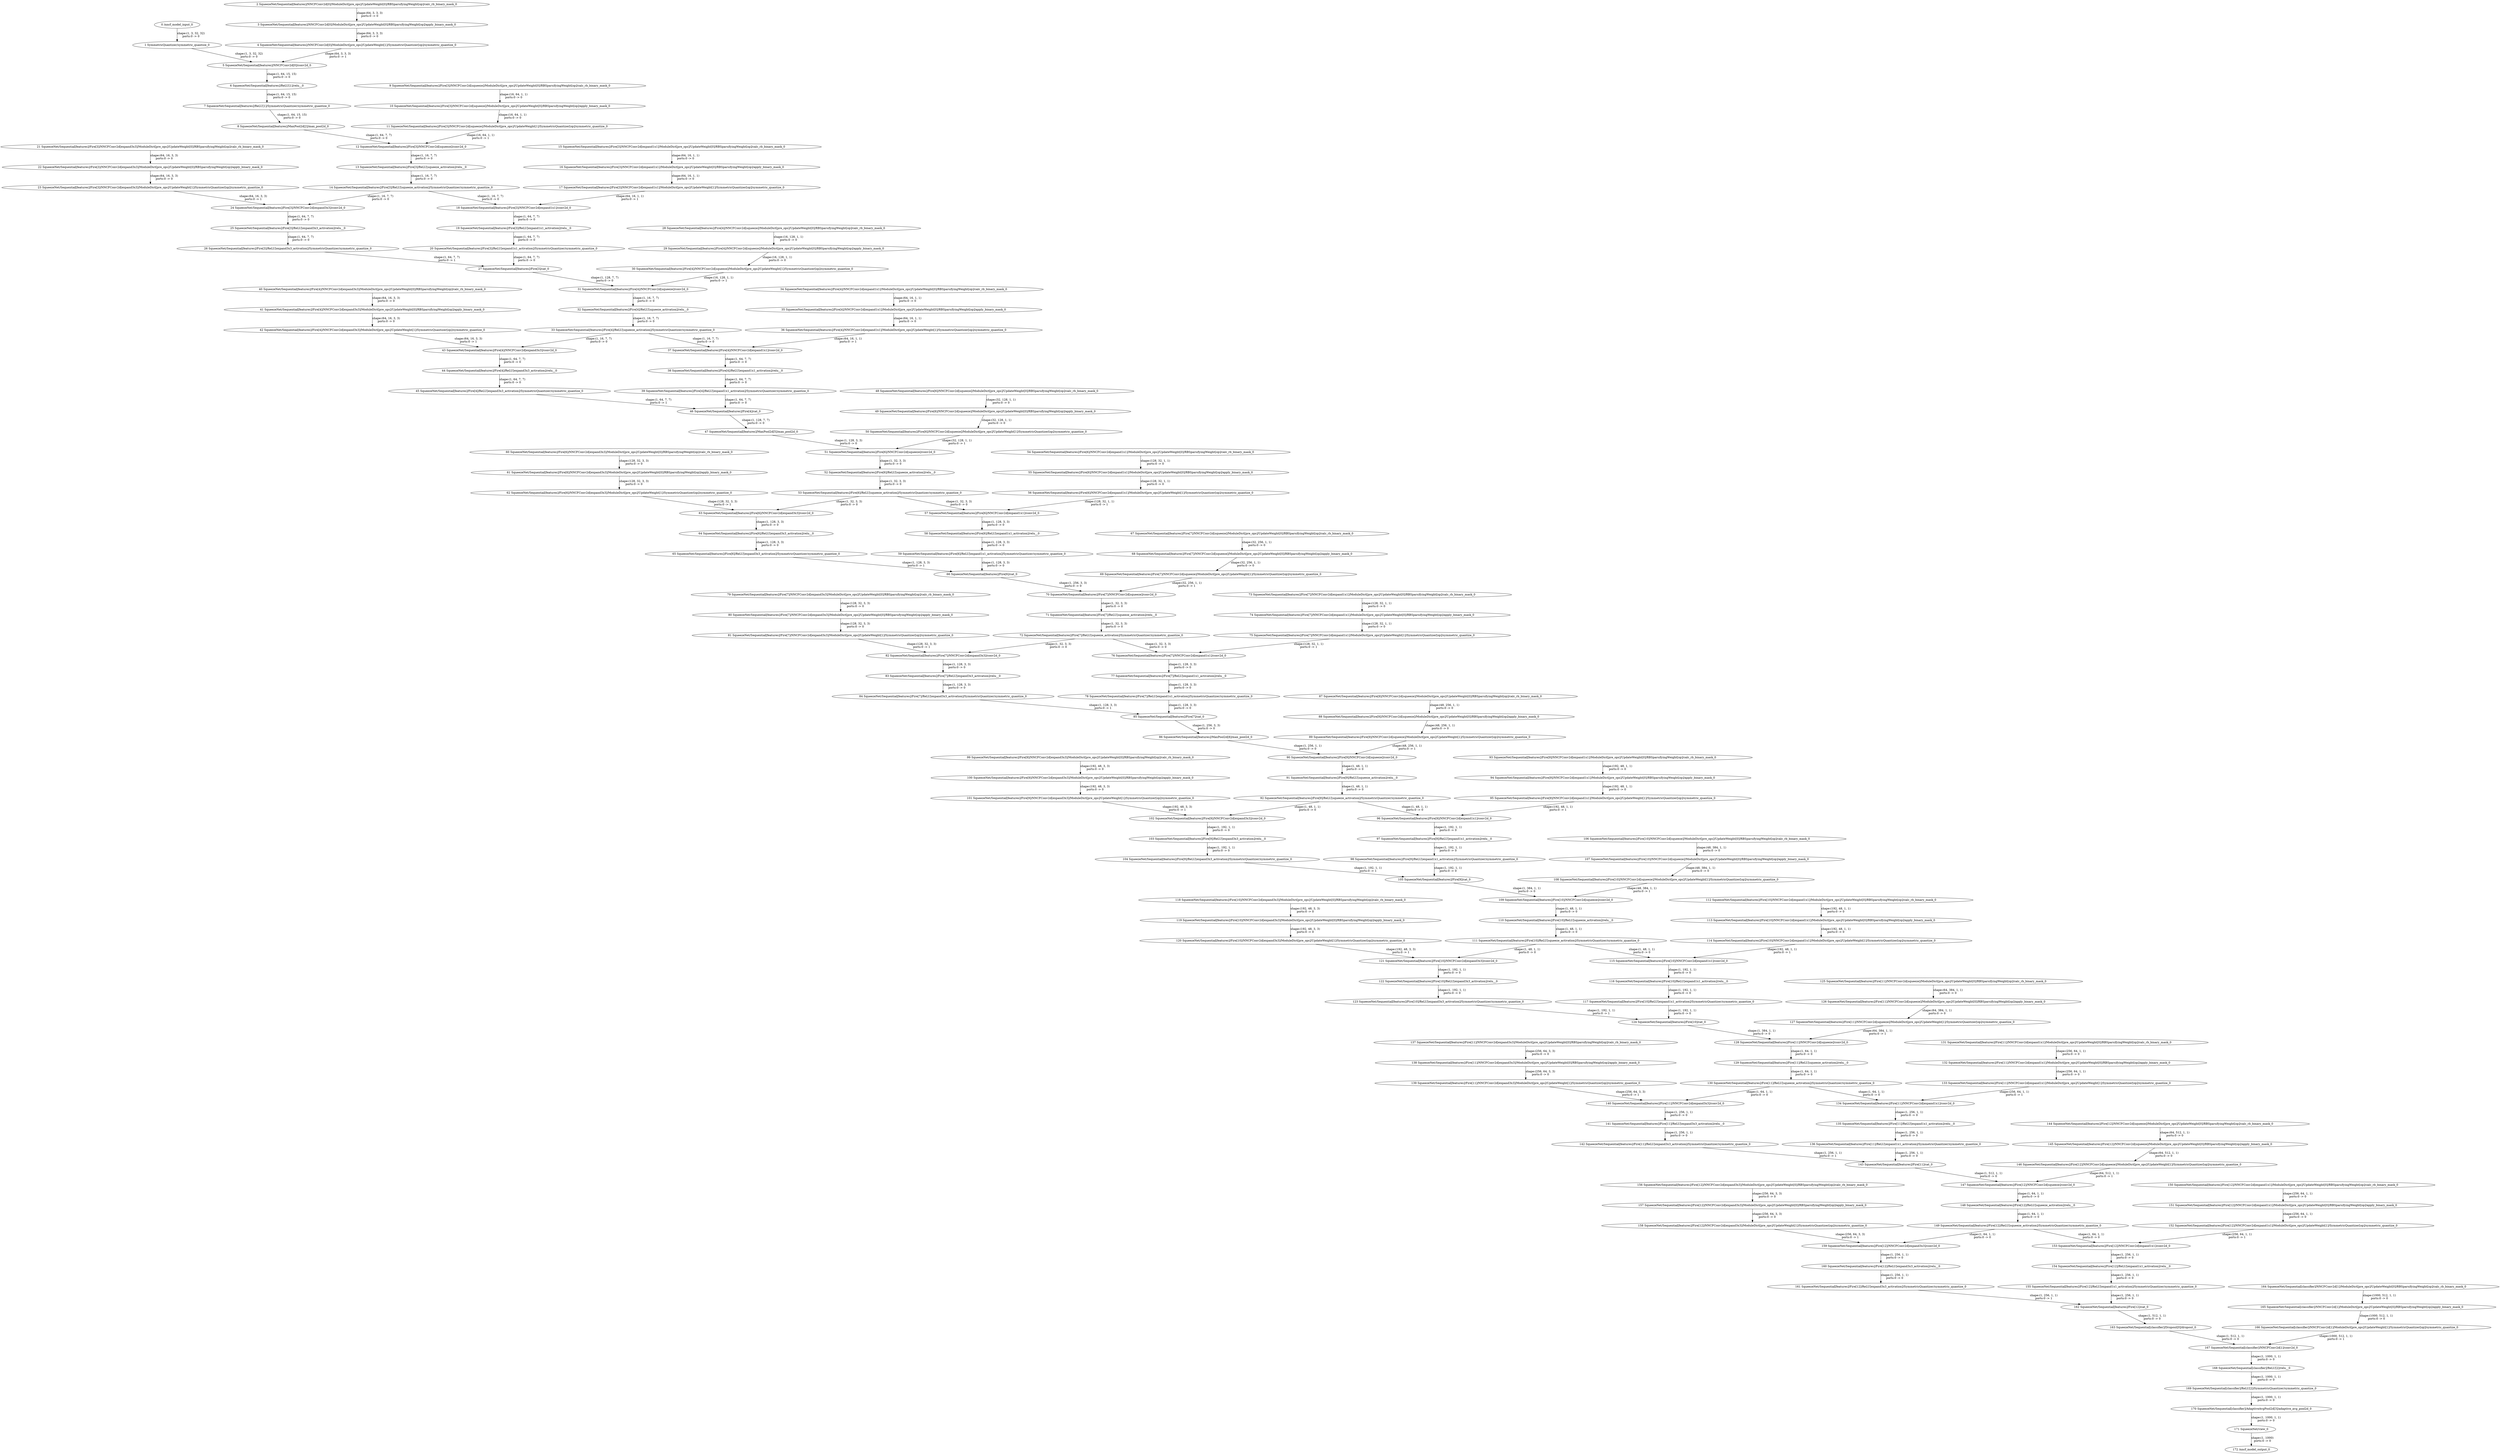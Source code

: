 strict digraph  {
"0 /nncf_model_input_0" [id=0, type=nncf_model_input];
"1 SymmetricQuantizer/symmetric_quantize_0" [id=1, type=symmetric_quantize];
"2 SqueezeNet/Sequential[features]/NNCFConv2d[0]/ModuleDict[pre_ops]/UpdateWeight[0]/RBSparsifyingWeight[op]/calc_rb_binary_mask_0" [id=2, type=calc_rb_binary_mask];
"3 SqueezeNet/Sequential[features]/NNCFConv2d[0]/ModuleDict[pre_ops]/UpdateWeight[0]/RBSparsifyingWeight[op]/apply_binary_mask_0" [id=3, type=apply_binary_mask];
"4 SqueezeNet/Sequential[features]/NNCFConv2d[0]/ModuleDict[pre_ops]/UpdateWeight[1]/SymmetricQuantizer[op]/symmetric_quantize_0" [id=4, type=symmetric_quantize];
"5 SqueezeNet/Sequential[features]/NNCFConv2d[0]/conv2d_0" [id=5, type=conv2d];
"6 SqueezeNet/Sequential[features]/ReLU[1]/relu__0" [id=6, type=relu_];
"7 SqueezeNet/Sequential[features]/ReLU[1]/SymmetricQuantizer/symmetric_quantize_0" [id=7, type=symmetric_quantize];
"8 SqueezeNet/Sequential[features]/MaxPool2d[2]/max_pool2d_0" [id=8, type=max_pool2d];
"9 SqueezeNet/Sequential[features]/Fire[3]/NNCFConv2d[squeeze]/ModuleDict[pre_ops]/UpdateWeight[0]/RBSparsifyingWeight[op]/calc_rb_binary_mask_0" [id=9, type=calc_rb_binary_mask];
"10 SqueezeNet/Sequential[features]/Fire[3]/NNCFConv2d[squeeze]/ModuleDict[pre_ops]/UpdateWeight[0]/RBSparsifyingWeight[op]/apply_binary_mask_0" [id=10, type=apply_binary_mask];
"11 SqueezeNet/Sequential[features]/Fire[3]/NNCFConv2d[squeeze]/ModuleDict[pre_ops]/UpdateWeight[1]/SymmetricQuantizer[op]/symmetric_quantize_0" [id=11, type=symmetric_quantize];
"12 SqueezeNet/Sequential[features]/Fire[3]/NNCFConv2d[squeeze]/conv2d_0" [id=12, type=conv2d];
"13 SqueezeNet/Sequential[features]/Fire[3]/ReLU[squeeze_activation]/relu__0" [id=13, type=relu_];
"14 SqueezeNet/Sequential[features]/Fire[3]/ReLU[squeeze_activation]/SymmetricQuantizer/symmetric_quantize_0" [id=14, type=symmetric_quantize];
"15 SqueezeNet/Sequential[features]/Fire[3]/NNCFConv2d[expand1x1]/ModuleDict[pre_ops]/UpdateWeight[0]/RBSparsifyingWeight[op]/calc_rb_binary_mask_0" [id=15, type=calc_rb_binary_mask];
"16 SqueezeNet/Sequential[features]/Fire[3]/NNCFConv2d[expand1x1]/ModuleDict[pre_ops]/UpdateWeight[0]/RBSparsifyingWeight[op]/apply_binary_mask_0" [id=16, type=apply_binary_mask];
"17 SqueezeNet/Sequential[features]/Fire[3]/NNCFConv2d[expand1x1]/ModuleDict[pre_ops]/UpdateWeight[1]/SymmetricQuantizer[op]/symmetric_quantize_0" [id=17, type=symmetric_quantize];
"18 SqueezeNet/Sequential[features]/Fire[3]/NNCFConv2d[expand1x1]/conv2d_0" [id=18, type=conv2d];
"19 SqueezeNet/Sequential[features]/Fire[3]/ReLU[expand1x1_activation]/relu__0" [id=19, type=relu_];
"20 SqueezeNet/Sequential[features]/Fire[3]/ReLU[expand1x1_activation]/SymmetricQuantizer/symmetric_quantize_0" [id=20, type=symmetric_quantize];
"21 SqueezeNet/Sequential[features]/Fire[3]/NNCFConv2d[expand3x3]/ModuleDict[pre_ops]/UpdateWeight[0]/RBSparsifyingWeight[op]/calc_rb_binary_mask_0" [id=21, type=calc_rb_binary_mask];
"22 SqueezeNet/Sequential[features]/Fire[3]/NNCFConv2d[expand3x3]/ModuleDict[pre_ops]/UpdateWeight[0]/RBSparsifyingWeight[op]/apply_binary_mask_0" [id=22, type=apply_binary_mask];
"23 SqueezeNet/Sequential[features]/Fire[3]/NNCFConv2d[expand3x3]/ModuleDict[pre_ops]/UpdateWeight[1]/SymmetricQuantizer[op]/symmetric_quantize_0" [id=23, type=symmetric_quantize];
"24 SqueezeNet/Sequential[features]/Fire[3]/NNCFConv2d[expand3x3]/conv2d_0" [id=24, type=conv2d];
"25 SqueezeNet/Sequential[features]/Fire[3]/ReLU[expand3x3_activation]/relu__0" [id=25, type=relu_];
"26 SqueezeNet/Sequential[features]/Fire[3]/ReLU[expand3x3_activation]/SymmetricQuantizer/symmetric_quantize_0" [id=26, type=symmetric_quantize];
"27 SqueezeNet/Sequential[features]/Fire[3]/cat_0" [id=27, type=cat];
"28 SqueezeNet/Sequential[features]/Fire[4]/NNCFConv2d[squeeze]/ModuleDict[pre_ops]/UpdateWeight[0]/RBSparsifyingWeight[op]/calc_rb_binary_mask_0" [id=28, type=calc_rb_binary_mask];
"29 SqueezeNet/Sequential[features]/Fire[4]/NNCFConv2d[squeeze]/ModuleDict[pre_ops]/UpdateWeight[0]/RBSparsifyingWeight[op]/apply_binary_mask_0" [id=29, type=apply_binary_mask];
"30 SqueezeNet/Sequential[features]/Fire[4]/NNCFConv2d[squeeze]/ModuleDict[pre_ops]/UpdateWeight[1]/SymmetricQuantizer[op]/symmetric_quantize_0" [id=30, type=symmetric_quantize];
"31 SqueezeNet/Sequential[features]/Fire[4]/NNCFConv2d[squeeze]/conv2d_0" [id=31, type=conv2d];
"32 SqueezeNet/Sequential[features]/Fire[4]/ReLU[squeeze_activation]/relu__0" [id=32, type=relu_];
"33 SqueezeNet/Sequential[features]/Fire[4]/ReLU[squeeze_activation]/SymmetricQuantizer/symmetric_quantize_0" [id=33, type=symmetric_quantize];
"34 SqueezeNet/Sequential[features]/Fire[4]/NNCFConv2d[expand1x1]/ModuleDict[pre_ops]/UpdateWeight[0]/RBSparsifyingWeight[op]/calc_rb_binary_mask_0" [id=34, type=calc_rb_binary_mask];
"35 SqueezeNet/Sequential[features]/Fire[4]/NNCFConv2d[expand1x1]/ModuleDict[pre_ops]/UpdateWeight[0]/RBSparsifyingWeight[op]/apply_binary_mask_0" [id=35, type=apply_binary_mask];
"36 SqueezeNet/Sequential[features]/Fire[4]/NNCFConv2d[expand1x1]/ModuleDict[pre_ops]/UpdateWeight[1]/SymmetricQuantizer[op]/symmetric_quantize_0" [id=36, type=symmetric_quantize];
"37 SqueezeNet/Sequential[features]/Fire[4]/NNCFConv2d[expand1x1]/conv2d_0" [id=37, type=conv2d];
"38 SqueezeNet/Sequential[features]/Fire[4]/ReLU[expand1x1_activation]/relu__0" [id=38, type=relu_];
"39 SqueezeNet/Sequential[features]/Fire[4]/ReLU[expand1x1_activation]/SymmetricQuantizer/symmetric_quantize_0" [id=39, type=symmetric_quantize];
"40 SqueezeNet/Sequential[features]/Fire[4]/NNCFConv2d[expand3x3]/ModuleDict[pre_ops]/UpdateWeight[0]/RBSparsifyingWeight[op]/calc_rb_binary_mask_0" [id=40, type=calc_rb_binary_mask];
"41 SqueezeNet/Sequential[features]/Fire[4]/NNCFConv2d[expand3x3]/ModuleDict[pre_ops]/UpdateWeight[0]/RBSparsifyingWeight[op]/apply_binary_mask_0" [id=41, type=apply_binary_mask];
"42 SqueezeNet/Sequential[features]/Fire[4]/NNCFConv2d[expand3x3]/ModuleDict[pre_ops]/UpdateWeight[1]/SymmetricQuantizer[op]/symmetric_quantize_0" [id=42, type=symmetric_quantize];
"43 SqueezeNet/Sequential[features]/Fire[4]/NNCFConv2d[expand3x3]/conv2d_0" [id=43, type=conv2d];
"44 SqueezeNet/Sequential[features]/Fire[4]/ReLU[expand3x3_activation]/relu__0" [id=44, type=relu_];
"45 SqueezeNet/Sequential[features]/Fire[4]/ReLU[expand3x3_activation]/SymmetricQuantizer/symmetric_quantize_0" [id=45, type=symmetric_quantize];
"46 SqueezeNet/Sequential[features]/Fire[4]/cat_0" [id=46, type=cat];
"47 SqueezeNet/Sequential[features]/MaxPool2d[5]/max_pool2d_0" [id=47, type=max_pool2d];
"48 SqueezeNet/Sequential[features]/Fire[6]/NNCFConv2d[squeeze]/ModuleDict[pre_ops]/UpdateWeight[0]/RBSparsifyingWeight[op]/calc_rb_binary_mask_0" [id=48, type=calc_rb_binary_mask];
"49 SqueezeNet/Sequential[features]/Fire[6]/NNCFConv2d[squeeze]/ModuleDict[pre_ops]/UpdateWeight[0]/RBSparsifyingWeight[op]/apply_binary_mask_0" [id=49, type=apply_binary_mask];
"50 SqueezeNet/Sequential[features]/Fire[6]/NNCFConv2d[squeeze]/ModuleDict[pre_ops]/UpdateWeight[1]/SymmetricQuantizer[op]/symmetric_quantize_0" [id=50, type=symmetric_quantize];
"51 SqueezeNet/Sequential[features]/Fire[6]/NNCFConv2d[squeeze]/conv2d_0" [id=51, type=conv2d];
"52 SqueezeNet/Sequential[features]/Fire[6]/ReLU[squeeze_activation]/relu__0" [id=52, type=relu_];
"53 SqueezeNet/Sequential[features]/Fire[6]/ReLU[squeeze_activation]/SymmetricQuantizer/symmetric_quantize_0" [id=53, type=symmetric_quantize];
"54 SqueezeNet/Sequential[features]/Fire[6]/NNCFConv2d[expand1x1]/ModuleDict[pre_ops]/UpdateWeight[0]/RBSparsifyingWeight[op]/calc_rb_binary_mask_0" [id=54, type=calc_rb_binary_mask];
"55 SqueezeNet/Sequential[features]/Fire[6]/NNCFConv2d[expand1x1]/ModuleDict[pre_ops]/UpdateWeight[0]/RBSparsifyingWeight[op]/apply_binary_mask_0" [id=55, type=apply_binary_mask];
"56 SqueezeNet/Sequential[features]/Fire[6]/NNCFConv2d[expand1x1]/ModuleDict[pre_ops]/UpdateWeight[1]/SymmetricQuantizer[op]/symmetric_quantize_0" [id=56, type=symmetric_quantize];
"57 SqueezeNet/Sequential[features]/Fire[6]/NNCFConv2d[expand1x1]/conv2d_0" [id=57, type=conv2d];
"58 SqueezeNet/Sequential[features]/Fire[6]/ReLU[expand1x1_activation]/relu__0" [id=58, type=relu_];
"59 SqueezeNet/Sequential[features]/Fire[6]/ReLU[expand1x1_activation]/SymmetricQuantizer/symmetric_quantize_0" [id=59, type=symmetric_quantize];
"60 SqueezeNet/Sequential[features]/Fire[6]/NNCFConv2d[expand3x3]/ModuleDict[pre_ops]/UpdateWeight[0]/RBSparsifyingWeight[op]/calc_rb_binary_mask_0" [id=60, type=calc_rb_binary_mask];
"61 SqueezeNet/Sequential[features]/Fire[6]/NNCFConv2d[expand3x3]/ModuleDict[pre_ops]/UpdateWeight[0]/RBSparsifyingWeight[op]/apply_binary_mask_0" [id=61, type=apply_binary_mask];
"62 SqueezeNet/Sequential[features]/Fire[6]/NNCFConv2d[expand3x3]/ModuleDict[pre_ops]/UpdateWeight[1]/SymmetricQuantizer[op]/symmetric_quantize_0" [id=62, type=symmetric_quantize];
"63 SqueezeNet/Sequential[features]/Fire[6]/NNCFConv2d[expand3x3]/conv2d_0" [id=63, type=conv2d];
"64 SqueezeNet/Sequential[features]/Fire[6]/ReLU[expand3x3_activation]/relu__0" [id=64, type=relu_];
"65 SqueezeNet/Sequential[features]/Fire[6]/ReLU[expand3x3_activation]/SymmetricQuantizer/symmetric_quantize_0" [id=65, type=symmetric_quantize];
"66 SqueezeNet/Sequential[features]/Fire[6]/cat_0" [id=66, type=cat];
"67 SqueezeNet/Sequential[features]/Fire[7]/NNCFConv2d[squeeze]/ModuleDict[pre_ops]/UpdateWeight[0]/RBSparsifyingWeight[op]/calc_rb_binary_mask_0" [id=67, type=calc_rb_binary_mask];
"68 SqueezeNet/Sequential[features]/Fire[7]/NNCFConv2d[squeeze]/ModuleDict[pre_ops]/UpdateWeight[0]/RBSparsifyingWeight[op]/apply_binary_mask_0" [id=68, type=apply_binary_mask];
"69 SqueezeNet/Sequential[features]/Fire[7]/NNCFConv2d[squeeze]/ModuleDict[pre_ops]/UpdateWeight[1]/SymmetricQuantizer[op]/symmetric_quantize_0" [id=69, type=symmetric_quantize];
"70 SqueezeNet/Sequential[features]/Fire[7]/NNCFConv2d[squeeze]/conv2d_0" [id=70, type=conv2d];
"71 SqueezeNet/Sequential[features]/Fire[7]/ReLU[squeeze_activation]/relu__0" [id=71, type=relu_];
"72 SqueezeNet/Sequential[features]/Fire[7]/ReLU[squeeze_activation]/SymmetricQuantizer/symmetric_quantize_0" [id=72, type=symmetric_quantize];
"73 SqueezeNet/Sequential[features]/Fire[7]/NNCFConv2d[expand1x1]/ModuleDict[pre_ops]/UpdateWeight[0]/RBSparsifyingWeight[op]/calc_rb_binary_mask_0" [id=73, type=calc_rb_binary_mask];
"74 SqueezeNet/Sequential[features]/Fire[7]/NNCFConv2d[expand1x1]/ModuleDict[pre_ops]/UpdateWeight[0]/RBSparsifyingWeight[op]/apply_binary_mask_0" [id=74, type=apply_binary_mask];
"75 SqueezeNet/Sequential[features]/Fire[7]/NNCFConv2d[expand1x1]/ModuleDict[pre_ops]/UpdateWeight[1]/SymmetricQuantizer[op]/symmetric_quantize_0" [id=75, type=symmetric_quantize];
"76 SqueezeNet/Sequential[features]/Fire[7]/NNCFConv2d[expand1x1]/conv2d_0" [id=76, type=conv2d];
"77 SqueezeNet/Sequential[features]/Fire[7]/ReLU[expand1x1_activation]/relu__0" [id=77, type=relu_];
"78 SqueezeNet/Sequential[features]/Fire[7]/ReLU[expand1x1_activation]/SymmetricQuantizer/symmetric_quantize_0" [id=78, type=symmetric_quantize];
"79 SqueezeNet/Sequential[features]/Fire[7]/NNCFConv2d[expand3x3]/ModuleDict[pre_ops]/UpdateWeight[0]/RBSparsifyingWeight[op]/calc_rb_binary_mask_0" [id=79, type=calc_rb_binary_mask];
"80 SqueezeNet/Sequential[features]/Fire[7]/NNCFConv2d[expand3x3]/ModuleDict[pre_ops]/UpdateWeight[0]/RBSparsifyingWeight[op]/apply_binary_mask_0" [id=80, type=apply_binary_mask];
"81 SqueezeNet/Sequential[features]/Fire[7]/NNCFConv2d[expand3x3]/ModuleDict[pre_ops]/UpdateWeight[1]/SymmetricQuantizer[op]/symmetric_quantize_0" [id=81, type=symmetric_quantize];
"82 SqueezeNet/Sequential[features]/Fire[7]/NNCFConv2d[expand3x3]/conv2d_0" [id=82, type=conv2d];
"83 SqueezeNet/Sequential[features]/Fire[7]/ReLU[expand3x3_activation]/relu__0" [id=83, type=relu_];
"84 SqueezeNet/Sequential[features]/Fire[7]/ReLU[expand3x3_activation]/SymmetricQuantizer/symmetric_quantize_0" [id=84, type=symmetric_quantize];
"85 SqueezeNet/Sequential[features]/Fire[7]/cat_0" [id=85, type=cat];
"86 SqueezeNet/Sequential[features]/MaxPool2d[8]/max_pool2d_0" [id=86, type=max_pool2d];
"87 SqueezeNet/Sequential[features]/Fire[9]/NNCFConv2d[squeeze]/ModuleDict[pre_ops]/UpdateWeight[0]/RBSparsifyingWeight[op]/calc_rb_binary_mask_0" [id=87, type=calc_rb_binary_mask];
"88 SqueezeNet/Sequential[features]/Fire[9]/NNCFConv2d[squeeze]/ModuleDict[pre_ops]/UpdateWeight[0]/RBSparsifyingWeight[op]/apply_binary_mask_0" [id=88, type=apply_binary_mask];
"89 SqueezeNet/Sequential[features]/Fire[9]/NNCFConv2d[squeeze]/ModuleDict[pre_ops]/UpdateWeight[1]/SymmetricQuantizer[op]/symmetric_quantize_0" [id=89, type=symmetric_quantize];
"90 SqueezeNet/Sequential[features]/Fire[9]/NNCFConv2d[squeeze]/conv2d_0" [id=90, type=conv2d];
"91 SqueezeNet/Sequential[features]/Fire[9]/ReLU[squeeze_activation]/relu__0" [id=91, type=relu_];
"92 SqueezeNet/Sequential[features]/Fire[9]/ReLU[squeeze_activation]/SymmetricQuantizer/symmetric_quantize_0" [id=92, type=symmetric_quantize];
"93 SqueezeNet/Sequential[features]/Fire[9]/NNCFConv2d[expand1x1]/ModuleDict[pre_ops]/UpdateWeight[0]/RBSparsifyingWeight[op]/calc_rb_binary_mask_0" [id=93, type=calc_rb_binary_mask];
"94 SqueezeNet/Sequential[features]/Fire[9]/NNCFConv2d[expand1x1]/ModuleDict[pre_ops]/UpdateWeight[0]/RBSparsifyingWeight[op]/apply_binary_mask_0" [id=94, type=apply_binary_mask];
"95 SqueezeNet/Sequential[features]/Fire[9]/NNCFConv2d[expand1x1]/ModuleDict[pre_ops]/UpdateWeight[1]/SymmetricQuantizer[op]/symmetric_quantize_0" [id=95, type=symmetric_quantize];
"96 SqueezeNet/Sequential[features]/Fire[9]/NNCFConv2d[expand1x1]/conv2d_0" [id=96, type=conv2d];
"97 SqueezeNet/Sequential[features]/Fire[9]/ReLU[expand1x1_activation]/relu__0" [id=97, type=relu_];
"98 SqueezeNet/Sequential[features]/Fire[9]/ReLU[expand1x1_activation]/SymmetricQuantizer/symmetric_quantize_0" [id=98, type=symmetric_quantize];
"99 SqueezeNet/Sequential[features]/Fire[9]/NNCFConv2d[expand3x3]/ModuleDict[pre_ops]/UpdateWeight[0]/RBSparsifyingWeight[op]/calc_rb_binary_mask_0" [id=99, type=calc_rb_binary_mask];
"100 SqueezeNet/Sequential[features]/Fire[9]/NNCFConv2d[expand3x3]/ModuleDict[pre_ops]/UpdateWeight[0]/RBSparsifyingWeight[op]/apply_binary_mask_0" [id=100, type=apply_binary_mask];
"101 SqueezeNet/Sequential[features]/Fire[9]/NNCFConv2d[expand3x3]/ModuleDict[pre_ops]/UpdateWeight[1]/SymmetricQuantizer[op]/symmetric_quantize_0" [id=101, type=symmetric_quantize];
"102 SqueezeNet/Sequential[features]/Fire[9]/NNCFConv2d[expand3x3]/conv2d_0" [id=102, type=conv2d];
"103 SqueezeNet/Sequential[features]/Fire[9]/ReLU[expand3x3_activation]/relu__0" [id=103, type=relu_];
"104 SqueezeNet/Sequential[features]/Fire[9]/ReLU[expand3x3_activation]/SymmetricQuantizer/symmetric_quantize_0" [id=104, type=symmetric_quantize];
"105 SqueezeNet/Sequential[features]/Fire[9]/cat_0" [id=105, type=cat];
"106 SqueezeNet/Sequential[features]/Fire[10]/NNCFConv2d[squeeze]/ModuleDict[pre_ops]/UpdateWeight[0]/RBSparsifyingWeight[op]/calc_rb_binary_mask_0" [id=106, type=calc_rb_binary_mask];
"107 SqueezeNet/Sequential[features]/Fire[10]/NNCFConv2d[squeeze]/ModuleDict[pre_ops]/UpdateWeight[0]/RBSparsifyingWeight[op]/apply_binary_mask_0" [id=107, type=apply_binary_mask];
"108 SqueezeNet/Sequential[features]/Fire[10]/NNCFConv2d[squeeze]/ModuleDict[pre_ops]/UpdateWeight[1]/SymmetricQuantizer[op]/symmetric_quantize_0" [id=108, type=symmetric_quantize];
"109 SqueezeNet/Sequential[features]/Fire[10]/NNCFConv2d[squeeze]/conv2d_0" [id=109, type=conv2d];
"110 SqueezeNet/Sequential[features]/Fire[10]/ReLU[squeeze_activation]/relu__0" [id=110, type=relu_];
"111 SqueezeNet/Sequential[features]/Fire[10]/ReLU[squeeze_activation]/SymmetricQuantizer/symmetric_quantize_0" [id=111, type=symmetric_quantize];
"112 SqueezeNet/Sequential[features]/Fire[10]/NNCFConv2d[expand1x1]/ModuleDict[pre_ops]/UpdateWeight[0]/RBSparsifyingWeight[op]/calc_rb_binary_mask_0" [id=112, type=calc_rb_binary_mask];
"113 SqueezeNet/Sequential[features]/Fire[10]/NNCFConv2d[expand1x1]/ModuleDict[pre_ops]/UpdateWeight[0]/RBSparsifyingWeight[op]/apply_binary_mask_0" [id=113, type=apply_binary_mask];
"114 SqueezeNet/Sequential[features]/Fire[10]/NNCFConv2d[expand1x1]/ModuleDict[pre_ops]/UpdateWeight[1]/SymmetricQuantizer[op]/symmetric_quantize_0" [id=114, type=symmetric_quantize];
"115 SqueezeNet/Sequential[features]/Fire[10]/NNCFConv2d[expand1x1]/conv2d_0" [id=115, type=conv2d];
"116 SqueezeNet/Sequential[features]/Fire[10]/ReLU[expand1x1_activation]/relu__0" [id=116, type=relu_];
"117 SqueezeNet/Sequential[features]/Fire[10]/ReLU[expand1x1_activation]/SymmetricQuantizer/symmetric_quantize_0" [id=117, type=symmetric_quantize];
"118 SqueezeNet/Sequential[features]/Fire[10]/NNCFConv2d[expand3x3]/ModuleDict[pre_ops]/UpdateWeight[0]/RBSparsifyingWeight[op]/calc_rb_binary_mask_0" [id=118, type=calc_rb_binary_mask];
"119 SqueezeNet/Sequential[features]/Fire[10]/NNCFConv2d[expand3x3]/ModuleDict[pre_ops]/UpdateWeight[0]/RBSparsifyingWeight[op]/apply_binary_mask_0" [id=119, type=apply_binary_mask];
"120 SqueezeNet/Sequential[features]/Fire[10]/NNCFConv2d[expand3x3]/ModuleDict[pre_ops]/UpdateWeight[1]/SymmetricQuantizer[op]/symmetric_quantize_0" [id=120, type=symmetric_quantize];
"121 SqueezeNet/Sequential[features]/Fire[10]/NNCFConv2d[expand3x3]/conv2d_0" [id=121, type=conv2d];
"122 SqueezeNet/Sequential[features]/Fire[10]/ReLU[expand3x3_activation]/relu__0" [id=122, type=relu_];
"123 SqueezeNet/Sequential[features]/Fire[10]/ReLU[expand3x3_activation]/SymmetricQuantizer/symmetric_quantize_0" [id=123, type=symmetric_quantize];
"124 SqueezeNet/Sequential[features]/Fire[10]/cat_0" [id=124, type=cat];
"125 SqueezeNet/Sequential[features]/Fire[11]/NNCFConv2d[squeeze]/ModuleDict[pre_ops]/UpdateWeight[0]/RBSparsifyingWeight[op]/calc_rb_binary_mask_0" [id=125, type=calc_rb_binary_mask];
"126 SqueezeNet/Sequential[features]/Fire[11]/NNCFConv2d[squeeze]/ModuleDict[pre_ops]/UpdateWeight[0]/RBSparsifyingWeight[op]/apply_binary_mask_0" [id=126, type=apply_binary_mask];
"127 SqueezeNet/Sequential[features]/Fire[11]/NNCFConv2d[squeeze]/ModuleDict[pre_ops]/UpdateWeight[1]/SymmetricQuantizer[op]/symmetric_quantize_0" [id=127, type=symmetric_quantize];
"128 SqueezeNet/Sequential[features]/Fire[11]/NNCFConv2d[squeeze]/conv2d_0" [id=128, type=conv2d];
"129 SqueezeNet/Sequential[features]/Fire[11]/ReLU[squeeze_activation]/relu__0" [id=129, type=relu_];
"130 SqueezeNet/Sequential[features]/Fire[11]/ReLU[squeeze_activation]/SymmetricQuantizer/symmetric_quantize_0" [id=130, type=symmetric_quantize];
"131 SqueezeNet/Sequential[features]/Fire[11]/NNCFConv2d[expand1x1]/ModuleDict[pre_ops]/UpdateWeight[0]/RBSparsifyingWeight[op]/calc_rb_binary_mask_0" [id=131, type=calc_rb_binary_mask];
"132 SqueezeNet/Sequential[features]/Fire[11]/NNCFConv2d[expand1x1]/ModuleDict[pre_ops]/UpdateWeight[0]/RBSparsifyingWeight[op]/apply_binary_mask_0" [id=132, type=apply_binary_mask];
"133 SqueezeNet/Sequential[features]/Fire[11]/NNCFConv2d[expand1x1]/ModuleDict[pre_ops]/UpdateWeight[1]/SymmetricQuantizer[op]/symmetric_quantize_0" [id=133, type=symmetric_quantize];
"134 SqueezeNet/Sequential[features]/Fire[11]/NNCFConv2d[expand1x1]/conv2d_0" [id=134, type=conv2d];
"135 SqueezeNet/Sequential[features]/Fire[11]/ReLU[expand1x1_activation]/relu__0" [id=135, type=relu_];
"136 SqueezeNet/Sequential[features]/Fire[11]/ReLU[expand1x1_activation]/SymmetricQuantizer/symmetric_quantize_0" [id=136, type=symmetric_quantize];
"137 SqueezeNet/Sequential[features]/Fire[11]/NNCFConv2d[expand3x3]/ModuleDict[pre_ops]/UpdateWeight[0]/RBSparsifyingWeight[op]/calc_rb_binary_mask_0" [id=137, type=calc_rb_binary_mask];
"138 SqueezeNet/Sequential[features]/Fire[11]/NNCFConv2d[expand3x3]/ModuleDict[pre_ops]/UpdateWeight[0]/RBSparsifyingWeight[op]/apply_binary_mask_0" [id=138, type=apply_binary_mask];
"139 SqueezeNet/Sequential[features]/Fire[11]/NNCFConv2d[expand3x3]/ModuleDict[pre_ops]/UpdateWeight[1]/SymmetricQuantizer[op]/symmetric_quantize_0" [id=139, type=symmetric_quantize];
"140 SqueezeNet/Sequential[features]/Fire[11]/NNCFConv2d[expand3x3]/conv2d_0" [id=140, type=conv2d];
"141 SqueezeNet/Sequential[features]/Fire[11]/ReLU[expand3x3_activation]/relu__0" [id=141, type=relu_];
"142 SqueezeNet/Sequential[features]/Fire[11]/ReLU[expand3x3_activation]/SymmetricQuantizer/symmetric_quantize_0" [id=142, type=symmetric_quantize];
"143 SqueezeNet/Sequential[features]/Fire[11]/cat_0" [id=143, type=cat];
"144 SqueezeNet/Sequential[features]/Fire[12]/NNCFConv2d[squeeze]/ModuleDict[pre_ops]/UpdateWeight[0]/RBSparsifyingWeight[op]/calc_rb_binary_mask_0" [id=144, type=calc_rb_binary_mask];
"145 SqueezeNet/Sequential[features]/Fire[12]/NNCFConv2d[squeeze]/ModuleDict[pre_ops]/UpdateWeight[0]/RBSparsifyingWeight[op]/apply_binary_mask_0" [id=145, type=apply_binary_mask];
"146 SqueezeNet/Sequential[features]/Fire[12]/NNCFConv2d[squeeze]/ModuleDict[pre_ops]/UpdateWeight[1]/SymmetricQuantizer[op]/symmetric_quantize_0" [id=146, type=symmetric_quantize];
"147 SqueezeNet/Sequential[features]/Fire[12]/NNCFConv2d[squeeze]/conv2d_0" [id=147, type=conv2d];
"148 SqueezeNet/Sequential[features]/Fire[12]/ReLU[squeeze_activation]/relu__0" [id=148, type=relu_];
"149 SqueezeNet/Sequential[features]/Fire[12]/ReLU[squeeze_activation]/SymmetricQuantizer/symmetric_quantize_0" [id=149, type=symmetric_quantize];
"150 SqueezeNet/Sequential[features]/Fire[12]/NNCFConv2d[expand1x1]/ModuleDict[pre_ops]/UpdateWeight[0]/RBSparsifyingWeight[op]/calc_rb_binary_mask_0" [id=150, type=calc_rb_binary_mask];
"151 SqueezeNet/Sequential[features]/Fire[12]/NNCFConv2d[expand1x1]/ModuleDict[pre_ops]/UpdateWeight[0]/RBSparsifyingWeight[op]/apply_binary_mask_0" [id=151, type=apply_binary_mask];
"152 SqueezeNet/Sequential[features]/Fire[12]/NNCFConv2d[expand1x1]/ModuleDict[pre_ops]/UpdateWeight[1]/SymmetricQuantizer[op]/symmetric_quantize_0" [id=152, type=symmetric_quantize];
"153 SqueezeNet/Sequential[features]/Fire[12]/NNCFConv2d[expand1x1]/conv2d_0" [id=153, type=conv2d];
"154 SqueezeNet/Sequential[features]/Fire[12]/ReLU[expand1x1_activation]/relu__0" [id=154, type=relu_];
"155 SqueezeNet/Sequential[features]/Fire[12]/ReLU[expand1x1_activation]/SymmetricQuantizer/symmetric_quantize_0" [id=155, type=symmetric_quantize];
"156 SqueezeNet/Sequential[features]/Fire[12]/NNCFConv2d[expand3x3]/ModuleDict[pre_ops]/UpdateWeight[0]/RBSparsifyingWeight[op]/calc_rb_binary_mask_0" [id=156, type=calc_rb_binary_mask];
"157 SqueezeNet/Sequential[features]/Fire[12]/NNCFConv2d[expand3x3]/ModuleDict[pre_ops]/UpdateWeight[0]/RBSparsifyingWeight[op]/apply_binary_mask_0" [id=157, type=apply_binary_mask];
"158 SqueezeNet/Sequential[features]/Fire[12]/NNCFConv2d[expand3x3]/ModuleDict[pre_ops]/UpdateWeight[1]/SymmetricQuantizer[op]/symmetric_quantize_0" [id=158, type=symmetric_quantize];
"159 SqueezeNet/Sequential[features]/Fire[12]/NNCFConv2d[expand3x3]/conv2d_0" [id=159, type=conv2d];
"160 SqueezeNet/Sequential[features]/Fire[12]/ReLU[expand3x3_activation]/relu__0" [id=160, type=relu_];
"161 SqueezeNet/Sequential[features]/Fire[12]/ReLU[expand3x3_activation]/SymmetricQuantizer/symmetric_quantize_0" [id=161, type=symmetric_quantize];
"162 SqueezeNet/Sequential[features]/Fire[12]/cat_0" [id=162, type=cat];
"163 SqueezeNet/Sequential[classifier]/Dropout[0]/dropout_0" [id=163, type=dropout];
"164 SqueezeNet/Sequential[classifier]/NNCFConv2d[1]/ModuleDict[pre_ops]/UpdateWeight[0]/RBSparsifyingWeight[op]/calc_rb_binary_mask_0" [id=164, type=calc_rb_binary_mask];
"165 SqueezeNet/Sequential[classifier]/NNCFConv2d[1]/ModuleDict[pre_ops]/UpdateWeight[0]/RBSparsifyingWeight[op]/apply_binary_mask_0" [id=165, type=apply_binary_mask];
"166 SqueezeNet/Sequential[classifier]/NNCFConv2d[1]/ModuleDict[pre_ops]/UpdateWeight[1]/SymmetricQuantizer[op]/symmetric_quantize_0" [id=166, type=symmetric_quantize];
"167 SqueezeNet/Sequential[classifier]/NNCFConv2d[1]/conv2d_0" [id=167, type=conv2d];
"168 SqueezeNet/Sequential[classifier]/ReLU[2]/relu__0" [id=168, type=relu_];
"169 SqueezeNet/Sequential[classifier]/ReLU[2]/SymmetricQuantizer/symmetric_quantize_0" [id=169, type=symmetric_quantize];
"170 SqueezeNet/Sequential[classifier]/AdaptiveAvgPool2d[3]/adaptive_avg_pool2d_0" [id=170, type=adaptive_avg_pool2d];
"171 SqueezeNet/view_0" [id=171, type=view];
"172 /nncf_model_output_0" [id=172, type=nncf_model_output];
"0 /nncf_model_input_0" -> "1 SymmetricQuantizer/symmetric_quantize_0"  [label="shape:(1, 3, 32, 32)\nports:0 -> 0", style=solid];
"1 SymmetricQuantizer/symmetric_quantize_0" -> "5 SqueezeNet/Sequential[features]/NNCFConv2d[0]/conv2d_0"  [label="shape:(1, 3, 32, 32)\nports:0 -> 0", style=solid];
"2 SqueezeNet/Sequential[features]/NNCFConv2d[0]/ModuleDict[pre_ops]/UpdateWeight[0]/RBSparsifyingWeight[op]/calc_rb_binary_mask_0" -> "3 SqueezeNet/Sequential[features]/NNCFConv2d[0]/ModuleDict[pre_ops]/UpdateWeight[0]/RBSparsifyingWeight[op]/apply_binary_mask_0"  [label="shape:(64, 3, 3, 3)\nports:0 -> 0", style=solid];
"3 SqueezeNet/Sequential[features]/NNCFConv2d[0]/ModuleDict[pre_ops]/UpdateWeight[0]/RBSparsifyingWeight[op]/apply_binary_mask_0" -> "4 SqueezeNet/Sequential[features]/NNCFConv2d[0]/ModuleDict[pre_ops]/UpdateWeight[1]/SymmetricQuantizer[op]/symmetric_quantize_0"  [label="shape:(64, 3, 3, 3)\nports:0 -> 0", style=solid];
"4 SqueezeNet/Sequential[features]/NNCFConv2d[0]/ModuleDict[pre_ops]/UpdateWeight[1]/SymmetricQuantizer[op]/symmetric_quantize_0" -> "5 SqueezeNet/Sequential[features]/NNCFConv2d[0]/conv2d_0"  [label="shape:(64, 3, 3, 3)\nports:0 -> 1", style=solid];
"5 SqueezeNet/Sequential[features]/NNCFConv2d[0]/conv2d_0" -> "6 SqueezeNet/Sequential[features]/ReLU[1]/relu__0"  [label="shape:(1, 64, 15, 15)\nports:0 -> 0", style=solid];
"6 SqueezeNet/Sequential[features]/ReLU[1]/relu__0" -> "7 SqueezeNet/Sequential[features]/ReLU[1]/SymmetricQuantizer/symmetric_quantize_0"  [label="shape:(1, 64, 15, 15)\nports:0 -> 0", style=solid];
"7 SqueezeNet/Sequential[features]/ReLU[1]/SymmetricQuantizer/symmetric_quantize_0" -> "8 SqueezeNet/Sequential[features]/MaxPool2d[2]/max_pool2d_0"  [label="shape:(1, 64, 15, 15)\nports:0 -> 0", style=solid];
"8 SqueezeNet/Sequential[features]/MaxPool2d[2]/max_pool2d_0" -> "12 SqueezeNet/Sequential[features]/Fire[3]/NNCFConv2d[squeeze]/conv2d_0"  [label="shape:(1, 64, 7, 7)\nports:0 -> 0", style=solid];
"9 SqueezeNet/Sequential[features]/Fire[3]/NNCFConv2d[squeeze]/ModuleDict[pre_ops]/UpdateWeight[0]/RBSparsifyingWeight[op]/calc_rb_binary_mask_0" -> "10 SqueezeNet/Sequential[features]/Fire[3]/NNCFConv2d[squeeze]/ModuleDict[pre_ops]/UpdateWeight[0]/RBSparsifyingWeight[op]/apply_binary_mask_0"  [label="shape:(16, 64, 1, 1)\nports:0 -> 0", style=solid];
"10 SqueezeNet/Sequential[features]/Fire[3]/NNCFConv2d[squeeze]/ModuleDict[pre_ops]/UpdateWeight[0]/RBSparsifyingWeight[op]/apply_binary_mask_0" -> "11 SqueezeNet/Sequential[features]/Fire[3]/NNCFConv2d[squeeze]/ModuleDict[pre_ops]/UpdateWeight[1]/SymmetricQuantizer[op]/symmetric_quantize_0"  [label="shape:(16, 64, 1, 1)\nports:0 -> 0", style=solid];
"11 SqueezeNet/Sequential[features]/Fire[3]/NNCFConv2d[squeeze]/ModuleDict[pre_ops]/UpdateWeight[1]/SymmetricQuantizer[op]/symmetric_quantize_0" -> "12 SqueezeNet/Sequential[features]/Fire[3]/NNCFConv2d[squeeze]/conv2d_0"  [label="shape:(16, 64, 1, 1)\nports:0 -> 1", style=solid];
"12 SqueezeNet/Sequential[features]/Fire[3]/NNCFConv2d[squeeze]/conv2d_0" -> "13 SqueezeNet/Sequential[features]/Fire[3]/ReLU[squeeze_activation]/relu__0"  [label="shape:(1, 16, 7, 7)\nports:0 -> 0", style=solid];
"13 SqueezeNet/Sequential[features]/Fire[3]/ReLU[squeeze_activation]/relu__0" -> "14 SqueezeNet/Sequential[features]/Fire[3]/ReLU[squeeze_activation]/SymmetricQuantizer/symmetric_quantize_0"  [label="shape:(1, 16, 7, 7)\nports:0 -> 0", style=solid];
"14 SqueezeNet/Sequential[features]/Fire[3]/ReLU[squeeze_activation]/SymmetricQuantizer/symmetric_quantize_0" -> "18 SqueezeNet/Sequential[features]/Fire[3]/NNCFConv2d[expand1x1]/conv2d_0"  [label="shape:(1, 16, 7, 7)\nports:0 -> 0", style=solid];
"14 SqueezeNet/Sequential[features]/Fire[3]/ReLU[squeeze_activation]/SymmetricQuantizer/symmetric_quantize_0" -> "24 SqueezeNet/Sequential[features]/Fire[3]/NNCFConv2d[expand3x3]/conv2d_0"  [label="shape:(1, 16, 7, 7)\nports:0 -> 0", style=solid];
"15 SqueezeNet/Sequential[features]/Fire[3]/NNCFConv2d[expand1x1]/ModuleDict[pre_ops]/UpdateWeight[0]/RBSparsifyingWeight[op]/calc_rb_binary_mask_0" -> "16 SqueezeNet/Sequential[features]/Fire[3]/NNCFConv2d[expand1x1]/ModuleDict[pre_ops]/UpdateWeight[0]/RBSparsifyingWeight[op]/apply_binary_mask_0"  [label="shape:(64, 16, 1, 1)\nports:0 -> 0", style=solid];
"16 SqueezeNet/Sequential[features]/Fire[3]/NNCFConv2d[expand1x1]/ModuleDict[pre_ops]/UpdateWeight[0]/RBSparsifyingWeight[op]/apply_binary_mask_0" -> "17 SqueezeNet/Sequential[features]/Fire[3]/NNCFConv2d[expand1x1]/ModuleDict[pre_ops]/UpdateWeight[1]/SymmetricQuantizer[op]/symmetric_quantize_0"  [label="shape:(64, 16, 1, 1)\nports:0 -> 0", style=solid];
"17 SqueezeNet/Sequential[features]/Fire[3]/NNCFConv2d[expand1x1]/ModuleDict[pre_ops]/UpdateWeight[1]/SymmetricQuantizer[op]/symmetric_quantize_0" -> "18 SqueezeNet/Sequential[features]/Fire[3]/NNCFConv2d[expand1x1]/conv2d_0"  [label="shape:(64, 16, 1, 1)\nports:0 -> 1", style=solid];
"18 SqueezeNet/Sequential[features]/Fire[3]/NNCFConv2d[expand1x1]/conv2d_0" -> "19 SqueezeNet/Sequential[features]/Fire[3]/ReLU[expand1x1_activation]/relu__0"  [label="shape:(1, 64, 7, 7)\nports:0 -> 0", style=solid];
"19 SqueezeNet/Sequential[features]/Fire[3]/ReLU[expand1x1_activation]/relu__0" -> "20 SqueezeNet/Sequential[features]/Fire[3]/ReLU[expand1x1_activation]/SymmetricQuantizer/symmetric_quantize_0"  [label="shape:(1, 64, 7, 7)\nports:0 -> 0", style=solid];
"20 SqueezeNet/Sequential[features]/Fire[3]/ReLU[expand1x1_activation]/SymmetricQuantizer/symmetric_quantize_0" -> "27 SqueezeNet/Sequential[features]/Fire[3]/cat_0"  [label="shape:(1, 64, 7, 7)\nports:0 -> 0", style=solid];
"21 SqueezeNet/Sequential[features]/Fire[3]/NNCFConv2d[expand3x3]/ModuleDict[pre_ops]/UpdateWeight[0]/RBSparsifyingWeight[op]/calc_rb_binary_mask_0" -> "22 SqueezeNet/Sequential[features]/Fire[3]/NNCFConv2d[expand3x3]/ModuleDict[pre_ops]/UpdateWeight[0]/RBSparsifyingWeight[op]/apply_binary_mask_0"  [label="shape:(64, 16, 3, 3)\nports:0 -> 0", style=solid];
"22 SqueezeNet/Sequential[features]/Fire[3]/NNCFConv2d[expand3x3]/ModuleDict[pre_ops]/UpdateWeight[0]/RBSparsifyingWeight[op]/apply_binary_mask_0" -> "23 SqueezeNet/Sequential[features]/Fire[3]/NNCFConv2d[expand3x3]/ModuleDict[pre_ops]/UpdateWeight[1]/SymmetricQuantizer[op]/symmetric_quantize_0"  [label="shape:(64, 16, 3, 3)\nports:0 -> 0", style=solid];
"23 SqueezeNet/Sequential[features]/Fire[3]/NNCFConv2d[expand3x3]/ModuleDict[pre_ops]/UpdateWeight[1]/SymmetricQuantizer[op]/symmetric_quantize_0" -> "24 SqueezeNet/Sequential[features]/Fire[3]/NNCFConv2d[expand3x3]/conv2d_0"  [label="shape:(64, 16, 3, 3)\nports:0 -> 1", style=solid];
"24 SqueezeNet/Sequential[features]/Fire[3]/NNCFConv2d[expand3x3]/conv2d_0" -> "25 SqueezeNet/Sequential[features]/Fire[3]/ReLU[expand3x3_activation]/relu__0"  [label="shape:(1, 64, 7, 7)\nports:0 -> 0", style=solid];
"25 SqueezeNet/Sequential[features]/Fire[3]/ReLU[expand3x3_activation]/relu__0" -> "26 SqueezeNet/Sequential[features]/Fire[3]/ReLU[expand3x3_activation]/SymmetricQuantizer/symmetric_quantize_0"  [label="shape:(1, 64, 7, 7)\nports:0 -> 0", style=solid];
"26 SqueezeNet/Sequential[features]/Fire[3]/ReLU[expand3x3_activation]/SymmetricQuantizer/symmetric_quantize_0" -> "27 SqueezeNet/Sequential[features]/Fire[3]/cat_0"  [label="shape:(1, 64, 7, 7)\nports:0 -> 1", style=solid];
"27 SqueezeNet/Sequential[features]/Fire[3]/cat_0" -> "31 SqueezeNet/Sequential[features]/Fire[4]/NNCFConv2d[squeeze]/conv2d_0"  [label="shape:(1, 128, 7, 7)\nports:0 -> 0", style=solid];
"28 SqueezeNet/Sequential[features]/Fire[4]/NNCFConv2d[squeeze]/ModuleDict[pre_ops]/UpdateWeight[0]/RBSparsifyingWeight[op]/calc_rb_binary_mask_0" -> "29 SqueezeNet/Sequential[features]/Fire[4]/NNCFConv2d[squeeze]/ModuleDict[pre_ops]/UpdateWeight[0]/RBSparsifyingWeight[op]/apply_binary_mask_0"  [label="shape:(16, 128, 1, 1)\nports:0 -> 0", style=solid];
"29 SqueezeNet/Sequential[features]/Fire[4]/NNCFConv2d[squeeze]/ModuleDict[pre_ops]/UpdateWeight[0]/RBSparsifyingWeight[op]/apply_binary_mask_0" -> "30 SqueezeNet/Sequential[features]/Fire[4]/NNCFConv2d[squeeze]/ModuleDict[pre_ops]/UpdateWeight[1]/SymmetricQuantizer[op]/symmetric_quantize_0"  [label="shape:(16, 128, 1, 1)\nports:0 -> 0", style=solid];
"30 SqueezeNet/Sequential[features]/Fire[4]/NNCFConv2d[squeeze]/ModuleDict[pre_ops]/UpdateWeight[1]/SymmetricQuantizer[op]/symmetric_quantize_0" -> "31 SqueezeNet/Sequential[features]/Fire[4]/NNCFConv2d[squeeze]/conv2d_0"  [label="shape:(16, 128, 1, 1)\nports:0 -> 1", style=solid];
"31 SqueezeNet/Sequential[features]/Fire[4]/NNCFConv2d[squeeze]/conv2d_0" -> "32 SqueezeNet/Sequential[features]/Fire[4]/ReLU[squeeze_activation]/relu__0"  [label="shape:(1, 16, 7, 7)\nports:0 -> 0", style=solid];
"32 SqueezeNet/Sequential[features]/Fire[4]/ReLU[squeeze_activation]/relu__0" -> "33 SqueezeNet/Sequential[features]/Fire[4]/ReLU[squeeze_activation]/SymmetricQuantizer/symmetric_quantize_0"  [label="shape:(1, 16, 7, 7)\nports:0 -> 0", style=solid];
"33 SqueezeNet/Sequential[features]/Fire[4]/ReLU[squeeze_activation]/SymmetricQuantizer/symmetric_quantize_0" -> "37 SqueezeNet/Sequential[features]/Fire[4]/NNCFConv2d[expand1x1]/conv2d_0"  [label="shape:(1, 16, 7, 7)\nports:0 -> 0", style=solid];
"33 SqueezeNet/Sequential[features]/Fire[4]/ReLU[squeeze_activation]/SymmetricQuantizer/symmetric_quantize_0" -> "43 SqueezeNet/Sequential[features]/Fire[4]/NNCFConv2d[expand3x3]/conv2d_0"  [label="shape:(1, 16, 7, 7)\nports:0 -> 0", style=solid];
"34 SqueezeNet/Sequential[features]/Fire[4]/NNCFConv2d[expand1x1]/ModuleDict[pre_ops]/UpdateWeight[0]/RBSparsifyingWeight[op]/calc_rb_binary_mask_0" -> "35 SqueezeNet/Sequential[features]/Fire[4]/NNCFConv2d[expand1x1]/ModuleDict[pre_ops]/UpdateWeight[0]/RBSparsifyingWeight[op]/apply_binary_mask_0"  [label="shape:(64, 16, 1, 1)\nports:0 -> 0", style=solid];
"35 SqueezeNet/Sequential[features]/Fire[4]/NNCFConv2d[expand1x1]/ModuleDict[pre_ops]/UpdateWeight[0]/RBSparsifyingWeight[op]/apply_binary_mask_0" -> "36 SqueezeNet/Sequential[features]/Fire[4]/NNCFConv2d[expand1x1]/ModuleDict[pre_ops]/UpdateWeight[1]/SymmetricQuantizer[op]/symmetric_quantize_0"  [label="shape:(64, 16, 1, 1)\nports:0 -> 0", style=solid];
"36 SqueezeNet/Sequential[features]/Fire[4]/NNCFConv2d[expand1x1]/ModuleDict[pre_ops]/UpdateWeight[1]/SymmetricQuantizer[op]/symmetric_quantize_0" -> "37 SqueezeNet/Sequential[features]/Fire[4]/NNCFConv2d[expand1x1]/conv2d_0"  [label="shape:(64, 16, 1, 1)\nports:0 -> 1", style=solid];
"37 SqueezeNet/Sequential[features]/Fire[4]/NNCFConv2d[expand1x1]/conv2d_0" -> "38 SqueezeNet/Sequential[features]/Fire[4]/ReLU[expand1x1_activation]/relu__0"  [label="shape:(1, 64, 7, 7)\nports:0 -> 0", style=solid];
"38 SqueezeNet/Sequential[features]/Fire[4]/ReLU[expand1x1_activation]/relu__0" -> "39 SqueezeNet/Sequential[features]/Fire[4]/ReLU[expand1x1_activation]/SymmetricQuantizer/symmetric_quantize_0"  [label="shape:(1, 64, 7, 7)\nports:0 -> 0", style=solid];
"39 SqueezeNet/Sequential[features]/Fire[4]/ReLU[expand1x1_activation]/SymmetricQuantizer/symmetric_quantize_0" -> "46 SqueezeNet/Sequential[features]/Fire[4]/cat_0"  [label="shape:(1, 64, 7, 7)\nports:0 -> 0", style=solid];
"40 SqueezeNet/Sequential[features]/Fire[4]/NNCFConv2d[expand3x3]/ModuleDict[pre_ops]/UpdateWeight[0]/RBSparsifyingWeight[op]/calc_rb_binary_mask_0" -> "41 SqueezeNet/Sequential[features]/Fire[4]/NNCFConv2d[expand3x3]/ModuleDict[pre_ops]/UpdateWeight[0]/RBSparsifyingWeight[op]/apply_binary_mask_0"  [label="shape:(64, 16, 3, 3)\nports:0 -> 0", style=solid];
"41 SqueezeNet/Sequential[features]/Fire[4]/NNCFConv2d[expand3x3]/ModuleDict[pre_ops]/UpdateWeight[0]/RBSparsifyingWeight[op]/apply_binary_mask_0" -> "42 SqueezeNet/Sequential[features]/Fire[4]/NNCFConv2d[expand3x3]/ModuleDict[pre_ops]/UpdateWeight[1]/SymmetricQuantizer[op]/symmetric_quantize_0"  [label="shape:(64, 16, 3, 3)\nports:0 -> 0", style=solid];
"42 SqueezeNet/Sequential[features]/Fire[4]/NNCFConv2d[expand3x3]/ModuleDict[pre_ops]/UpdateWeight[1]/SymmetricQuantizer[op]/symmetric_quantize_0" -> "43 SqueezeNet/Sequential[features]/Fire[4]/NNCFConv2d[expand3x3]/conv2d_0"  [label="shape:(64, 16, 3, 3)\nports:0 -> 1", style=solid];
"43 SqueezeNet/Sequential[features]/Fire[4]/NNCFConv2d[expand3x3]/conv2d_0" -> "44 SqueezeNet/Sequential[features]/Fire[4]/ReLU[expand3x3_activation]/relu__0"  [label="shape:(1, 64, 7, 7)\nports:0 -> 0", style=solid];
"44 SqueezeNet/Sequential[features]/Fire[4]/ReLU[expand3x3_activation]/relu__0" -> "45 SqueezeNet/Sequential[features]/Fire[4]/ReLU[expand3x3_activation]/SymmetricQuantizer/symmetric_quantize_0"  [label="shape:(1, 64, 7, 7)\nports:0 -> 0", style=solid];
"45 SqueezeNet/Sequential[features]/Fire[4]/ReLU[expand3x3_activation]/SymmetricQuantizer/symmetric_quantize_0" -> "46 SqueezeNet/Sequential[features]/Fire[4]/cat_0"  [label="shape:(1, 64, 7, 7)\nports:0 -> 1", style=solid];
"46 SqueezeNet/Sequential[features]/Fire[4]/cat_0" -> "47 SqueezeNet/Sequential[features]/MaxPool2d[5]/max_pool2d_0"  [label="shape:(1, 128, 7, 7)\nports:0 -> 0", style=solid];
"47 SqueezeNet/Sequential[features]/MaxPool2d[5]/max_pool2d_0" -> "51 SqueezeNet/Sequential[features]/Fire[6]/NNCFConv2d[squeeze]/conv2d_0"  [label="shape:(1, 128, 3, 3)\nports:0 -> 0", style=solid];
"48 SqueezeNet/Sequential[features]/Fire[6]/NNCFConv2d[squeeze]/ModuleDict[pre_ops]/UpdateWeight[0]/RBSparsifyingWeight[op]/calc_rb_binary_mask_0" -> "49 SqueezeNet/Sequential[features]/Fire[6]/NNCFConv2d[squeeze]/ModuleDict[pre_ops]/UpdateWeight[0]/RBSparsifyingWeight[op]/apply_binary_mask_0"  [label="shape:(32, 128, 1, 1)\nports:0 -> 0", style=solid];
"49 SqueezeNet/Sequential[features]/Fire[6]/NNCFConv2d[squeeze]/ModuleDict[pre_ops]/UpdateWeight[0]/RBSparsifyingWeight[op]/apply_binary_mask_0" -> "50 SqueezeNet/Sequential[features]/Fire[6]/NNCFConv2d[squeeze]/ModuleDict[pre_ops]/UpdateWeight[1]/SymmetricQuantizer[op]/symmetric_quantize_0"  [label="shape:(32, 128, 1, 1)\nports:0 -> 0", style=solid];
"50 SqueezeNet/Sequential[features]/Fire[6]/NNCFConv2d[squeeze]/ModuleDict[pre_ops]/UpdateWeight[1]/SymmetricQuantizer[op]/symmetric_quantize_0" -> "51 SqueezeNet/Sequential[features]/Fire[6]/NNCFConv2d[squeeze]/conv2d_0"  [label="shape:(32, 128, 1, 1)\nports:0 -> 1", style=solid];
"51 SqueezeNet/Sequential[features]/Fire[6]/NNCFConv2d[squeeze]/conv2d_0" -> "52 SqueezeNet/Sequential[features]/Fire[6]/ReLU[squeeze_activation]/relu__0"  [label="shape:(1, 32, 3, 3)\nports:0 -> 0", style=solid];
"52 SqueezeNet/Sequential[features]/Fire[6]/ReLU[squeeze_activation]/relu__0" -> "53 SqueezeNet/Sequential[features]/Fire[6]/ReLU[squeeze_activation]/SymmetricQuantizer/symmetric_quantize_0"  [label="shape:(1, 32, 3, 3)\nports:0 -> 0", style=solid];
"53 SqueezeNet/Sequential[features]/Fire[6]/ReLU[squeeze_activation]/SymmetricQuantizer/symmetric_quantize_0" -> "57 SqueezeNet/Sequential[features]/Fire[6]/NNCFConv2d[expand1x1]/conv2d_0"  [label="shape:(1, 32, 3, 3)\nports:0 -> 0", style=solid];
"53 SqueezeNet/Sequential[features]/Fire[6]/ReLU[squeeze_activation]/SymmetricQuantizer/symmetric_quantize_0" -> "63 SqueezeNet/Sequential[features]/Fire[6]/NNCFConv2d[expand3x3]/conv2d_0"  [label="shape:(1, 32, 3, 3)\nports:0 -> 0", style=solid];
"54 SqueezeNet/Sequential[features]/Fire[6]/NNCFConv2d[expand1x1]/ModuleDict[pre_ops]/UpdateWeight[0]/RBSparsifyingWeight[op]/calc_rb_binary_mask_0" -> "55 SqueezeNet/Sequential[features]/Fire[6]/NNCFConv2d[expand1x1]/ModuleDict[pre_ops]/UpdateWeight[0]/RBSparsifyingWeight[op]/apply_binary_mask_0"  [label="shape:(128, 32, 1, 1)\nports:0 -> 0", style=solid];
"55 SqueezeNet/Sequential[features]/Fire[6]/NNCFConv2d[expand1x1]/ModuleDict[pre_ops]/UpdateWeight[0]/RBSparsifyingWeight[op]/apply_binary_mask_0" -> "56 SqueezeNet/Sequential[features]/Fire[6]/NNCFConv2d[expand1x1]/ModuleDict[pre_ops]/UpdateWeight[1]/SymmetricQuantizer[op]/symmetric_quantize_0"  [label="shape:(128, 32, 1, 1)\nports:0 -> 0", style=solid];
"56 SqueezeNet/Sequential[features]/Fire[6]/NNCFConv2d[expand1x1]/ModuleDict[pre_ops]/UpdateWeight[1]/SymmetricQuantizer[op]/symmetric_quantize_0" -> "57 SqueezeNet/Sequential[features]/Fire[6]/NNCFConv2d[expand1x1]/conv2d_0"  [label="shape:(128, 32, 1, 1)\nports:0 -> 1", style=solid];
"57 SqueezeNet/Sequential[features]/Fire[6]/NNCFConv2d[expand1x1]/conv2d_0" -> "58 SqueezeNet/Sequential[features]/Fire[6]/ReLU[expand1x1_activation]/relu__0"  [label="shape:(1, 128, 3, 3)\nports:0 -> 0", style=solid];
"58 SqueezeNet/Sequential[features]/Fire[6]/ReLU[expand1x1_activation]/relu__0" -> "59 SqueezeNet/Sequential[features]/Fire[6]/ReLU[expand1x1_activation]/SymmetricQuantizer/symmetric_quantize_0"  [label="shape:(1, 128, 3, 3)\nports:0 -> 0", style=solid];
"59 SqueezeNet/Sequential[features]/Fire[6]/ReLU[expand1x1_activation]/SymmetricQuantizer/symmetric_quantize_0" -> "66 SqueezeNet/Sequential[features]/Fire[6]/cat_0"  [label="shape:(1, 128, 3, 3)\nports:0 -> 0", style=solid];
"60 SqueezeNet/Sequential[features]/Fire[6]/NNCFConv2d[expand3x3]/ModuleDict[pre_ops]/UpdateWeight[0]/RBSparsifyingWeight[op]/calc_rb_binary_mask_0" -> "61 SqueezeNet/Sequential[features]/Fire[6]/NNCFConv2d[expand3x3]/ModuleDict[pre_ops]/UpdateWeight[0]/RBSparsifyingWeight[op]/apply_binary_mask_0"  [label="shape:(128, 32, 3, 3)\nports:0 -> 0", style=solid];
"61 SqueezeNet/Sequential[features]/Fire[6]/NNCFConv2d[expand3x3]/ModuleDict[pre_ops]/UpdateWeight[0]/RBSparsifyingWeight[op]/apply_binary_mask_0" -> "62 SqueezeNet/Sequential[features]/Fire[6]/NNCFConv2d[expand3x3]/ModuleDict[pre_ops]/UpdateWeight[1]/SymmetricQuantizer[op]/symmetric_quantize_0"  [label="shape:(128, 32, 3, 3)\nports:0 -> 0", style=solid];
"62 SqueezeNet/Sequential[features]/Fire[6]/NNCFConv2d[expand3x3]/ModuleDict[pre_ops]/UpdateWeight[1]/SymmetricQuantizer[op]/symmetric_quantize_0" -> "63 SqueezeNet/Sequential[features]/Fire[6]/NNCFConv2d[expand3x3]/conv2d_0"  [label="shape:(128, 32, 3, 3)\nports:0 -> 1", style=solid];
"63 SqueezeNet/Sequential[features]/Fire[6]/NNCFConv2d[expand3x3]/conv2d_0" -> "64 SqueezeNet/Sequential[features]/Fire[6]/ReLU[expand3x3_activation]/relu__0"  [label="shape:(1, 128, 3, 3)\nports:0 -> 0", style=solid];
"64 SqueezeNet/Sequential[features]/Fire[6]/ReLU[expand3x3_activation]/relu__0" -> "65 SqueezeNet/Sequential[features]/Fire[6]/ReLU[expand3x3_activation]/SymmetricQuantizer/symmetric_quantize_0"  [label="shape:(1, 128, 3, 3)\nports:0 -> 0", style=solid];
"65 SqueezeNet/Sequential[features]/Fire[6]/ReLU[expand3x3_activation]/SymmetricQuantizer/symmetric_quantize_0" -> "66 SqueezeNet/Sequential[features]/Fire[6]/cat_0"  [label="shape:(1, 128, 3, 3)\nports:0 -> 1", style=solid];
"66 SqueezeNet/Sequential[features]/Fire[6]/cat_0" -> "70 SqueezeNet/Sequential[features]/Fire[7]/NNCFConv2d[squeeze]/conv2d_0"  [label="shape:(1, 256, 3, 3)\nports:0 -> 0", style=solid];
"67 SqueezeNet/Sequential[features]/Fire[7]/NNCFConv2d[squeeze]/ModuleDict[pre_ops]/UpdateWeight[0]/RBSparsifyingWeight[op]/calc_rb_binary_mask_0" -> "68 SqueezeNet/Sequential[features]/Fire[7]/NNCFConv2d[squeeze]/ModuleDict[pre_ops]/UpdateWeight[0]/RBSparsifyingWeight[op]/apply_binary_mask_0"  [label="shape:(32, 256, 1, 1)\nports:0 -> 0", style=solid];
"68 SqueezeNet/Sequential[features]/Fire[7]/NNCFConv2d[squeeze]/ModuleDict[pre_ops]/UpdateWeight[0]/RBSparsifyingWeight[op]/apply_binary_mask_0" -> "69 SqueezeNet/Sequential[features]/Fire[7]/NNCFConv2d[squeeze]/ModuleDict[pre_ops]/UpdateWeight[1]/SymmetricQuantizer[op]/symmetric_quantize_0"  [label="shape:(32, 256, 1, 1)\nports:0 -> 0", style=solid];
"69 SqueezeNet/Sequential[features]/Fire[7]/NNCFConv2d[squeeze]/ModuleDict[pre_ops]/UpdateWeight[1]/SymmetricQuantizer[op]/symmetric_quantize_0" -> "70 SqueezeNet/Sequential[features]/Fire[7]/NNCFConv2d[squeeze]/conv2d_0"  [label="shape:(32, 256, 1, 1)\nports:0 -> 1", style=solid];
"70 SqueezeNet/Sequential[features]/Fire[7]/NNCFConv2d[squeeze]/conv2d_0" -> "71 SqueezeNet/Sequential[features]/Fire[7]/ReLU[squeeze_activation]/relu__0"  [label="shape:(1, 32, 3, 3)\nports:0 -> 0", style=solid];
"71 SqueezeNet/Sequential[features]/Fire[7]/ReLU[squeeze_activation]/relu__0" -> "72 SqueezeNet/Sequential[features]/Fire[7]/ReLU[squeeze_activation]/SymmetricQuantizer/symmetric_quantize_0"  [label="shape:(1, 32, 3, 3)\nports:0 -> 0", style=solid];
"72 SqueezeNet/Sequential[features]/Fire[7]/ReLU[squeeze_activation]/SymmetricQuantizer/symmetric_quantize_0" -> "76 SqueezeNet/Sequential[features]/Fire[7]/NNCFConv2d[expand1x1]/conv2d_0"  [label="shape:(1, 32, 3, 3)\nports:0 -> 0", style=solid];
"72 SqueezeNet/Sequential[features]/Fire[7]/ReLU[squeeze_activation]/SymmetricQuantizer/symmetric_quantize_0" -> "82 SqueezeNet/Sequential[features]/Fire[7]/NNCFConv2d[expand3x3]/conv2d_0"  [label="shape:(1, 32, 3, 3)\nports:0 -> 0", style=solid];
"73 SqueezeNet/Sequential[features]/Fire[7]/NNCFConv2d[expand1x1]/ModuleDict[pre_ops]/UpdateWeight[0]/RBSparsifyingWeight[op]/calc_rb_binary_mask_0" -> "74 SqueezeNet/Sequential[features]/Fire[7]/NNCFConv2d[expand1x1]/ModuleDict[pre_ops]/UpdateWeight[0]/RBSparsifyingWeight[op]/apply_binary_mask_0"  [label="shape:(128, 32, 1, 1)\nports:0 -> 0", style=solid];
"74 SqueezeNet/Sequential[features]/Fire[7]/NNCFConv2d[expand1x1]/ModuleDict[pre_ops]/UpdateWeight[0]/RBSparsifyingWeight[op]/apply_binary_mask_0" -> "75 SqueezeNet/Sequential[features]/Fire[7]/NNCFConv2d[expand1x1]/ModuleDict[pre_ops]/UpdateWeight[1]/SymmetricQuantizer[op]/symmetric_quantize_0"  [label="shape:(128, 32, 1, 1)\nports:0 -> 0", style=solid];
"75 SqueezeNet/Sequential[features]/Fire[7]/NNCFConv2d[expand1x1]/ModuleDict[pre_ops]/UpdateWeight[1]/SymmetricQuantizer[op]/symmetric_quantize_0" -> "76 SqueezeNet/Sequential[features]/Fire[7]/NNCFConv2d[expand1x1]/conv2d_0"  [label="shape:(128, 32, 1, 1)\nports:0 -> 1", style=solid];
"76 SqueezeNet/Sequential[features]/Fire[7]/NNCFConv2d[expand1x1]/conv2d_0" -> "77 SqueezeNet/Sequential[features]/Fire[7]/ReLU[expand1x1_activation]/relu__0"  [label="shape:(1, 128, 3, 3)\nports:0 -> 0", style=solid];
"77 SqueezeNet/Sequential[features]/Fire[7]/ReLU[expand1x1_activation]/relu__0" -> "78 SqueezeNet/Sequential[features]/Fire[7]/ReLU[expand1x1_activation]/SymmetricQuantizer/symmetric_quantize_0"  [label="shape:(1, 128, 3, 3)\nports:0 -> 0", style=solid];
"78 SqueezeNet/Sequential[features]/Fire[7]/ReLU[expand1x1_activation]/SymmetricQuantizer/symmetric_quantize_0" -> "85 SqueezeNet/Sequential[features]/Fire[7]/cat_0"  [label="shape:(1, 128, 3, 3)\nports:0 -> 0", style=solid];
"79 SqueezeNet/Sequential[features]/Fire[7]/NNCFConv2d[expand3x3]/ModuleDict[pre_ops]/UpdateWeight[0]/RBSparsifyingWeight[op]/calc_rb_binary_mask_0" -> "80 SqueezeNet/Sequential[features]/Fire[7]/NNCFConv2d[expand3x3]/ModuleDict[pre_ops]/UpdateWeight[0]/RBSparsifyingWeight[op]/apply_binary_mask_0"  [label="shape:(128, 32, 3, 3)\nports:0 -> 0", style=solid];
"80 SqueezeNet/Sequential[features]/Fire[7]/NNCFConv2d[expand3x3]/ModuleDict[pre_ops]/UpdateWeight[0]/RBSparsifyingWeight[op]/apply_binary_mask_0" -> "81 SqueezeNet/Sequential[features]/Fire[7]/NNCFConv2d[expand3x3]/ModuleDict[pre_ops]/UpdateWeight[1]/SymmetricQuantizer[op]/symmetric_quantize_0"  [label="shape:(128, 32, 3, 3)\nports:0 -> 0", style=solid];
"81 SqueezeNet/Sequential[features]/Fire[7]/NNCFConv2d[expand3x3]/ModuleDict[pre_ops]/UpdateWeight[1]/SymmetricQuantizer[op]/symmetric_quantize_0" -> "82 SqueezeNet/Sequential[features]/Fire[7]/NNCFConv2d[expand3x3]/conv2d_0"  [label="shape:(128, 32, 3, 3)\nports:0 -> 1", style=solid];
"82 SqueezeNet/Sequential[features]/Fire[7]/NNCFConv2d[expand3x3]/conv2d_0" -> "83 SqueezeNet/Sequential[features]/Fire[7]/ReLU[expand3x3_activation]/relu__0"  [label="shape:(1, 128, 3, 3)\nports:0 -> 0", style=solid];
"83 SqueezeNet/Sequential[features]/Fire[7]/ReLU[expand3x3_activation]/relu__0" -> "84 SqueezeNet/Sequential[features]/Fire[7]/ReLU[expand3x3_activation]/SymmetricQuantizer/symmetric_quantize_0"  [label="shape:(1, 128, 3, 3)\nports:0 -> 0", style=solid];
"84 SqueezeNet/Sequential[features]/Fire[7]/ReLU[expand3x3_activation]/SymmetricQuantizer/symmetric_quantize_0" -> "85 SqueezeNet/Sequential[features]/Fire[7]/cat_0"  [label="shape:(1, 128, 3, 3)\nports:0 -> 1", style=solid];
"85 SqueezeNet/Sequential[features]/Fire[7]/cat_0" -> "86 SqueezeNet/Sequential[features]/MaxPool2d[8]/max_pool2d_0"  [label="shape:(1, 256, 3, 3)\nports:0 -> 0", style=solid];
"86 SqueezeNet/Sequential[features]/MaxPool2d[8]/max_pool2d_0" -> "90 SqueezeNet/Sequential[features]/Fire[9]/NNCFConv2d[squeeze]/conv2d_0"  [label="shape:(1, 256, 1, 1)\nports:0 -> 0", style=solid];
"87 SqueezeNet/Sequential[features]/Fire[9]/NNCFConv2d[squeeze]/ModuleDict[pre_ops]/UpdateWeight[0]/RBSparsifyingWeight[op]/calc_rb_binary_mask_0" -> "88 SqueezeNet/Sequential[features]/Fire[9]/NNCFConv2d[squeeze]/ModuleDict[pre_ops]/UpdateWeight[0]/RBSparsifyingWeight[op]/apply_binary_mask_0"  [label="shape:(48, 256, 1, 1)\nports:0 -> 0", style=solid];
"88 SqueezeNet/Sequential[features]/Fire[9]/NNCFConv2d[squeeze]/ModuleDict[pre_ops]/UpdateWeight[0]/RBSparsifyingWeight[op]/apply_binary_mask_0" -> "89 SqueezeNet/Sequential[features]/Fire[9]/NNCFConv2d[squeeze]/ModuleDict[pre_ops]/UpdateWeight[1]/SymmetricQuantizer[op]/symmetric_quantize_0"  [label="shape:(48, 256, 1, 1)\nports:0 -> 0", style=solid];
"89 SqueezeNet/Sequential[features]/Fire[9]/NNCFConv2d[squeeze]/ModuleDict[pre_ops]/UpdateWeight[1]/SymmetricQuantizer[op]/symmetric_quantize_0" -> "90 SqueezeNet/Sequential[features]/Fire[9]/NNCFConv2d[squeeze]/conv2d_0"  [label="shape:(48, 256, 1, 1)\nports:0 -> 1", style=solid];
"90 SqueezeNet/Sequential[features]/Fire[9]/NNCFConv2d[squeeze]/conv2d_0" -> "91 SqueezeNet/Sequential[features]/Fire[9]/ReLU[squeeze_activation]/relu__0"  [label="shape:(1, 48, 1, 1)\nports:0 -> 0", style=solid];
"91 SqueezeNet/Sequential[features]/Fire[9]/ReLU[squeeze_activation]/relu__0" -> "92 SqueezeNet/Sequential[features]/Fire[9]/ReLU[squeeze_activation]/SymmetricQuantizer/symmetric_quantize_0"  [label="shape:(1, 48, 1, 1)\nports:0 -> 0", style=solid];
"92 SqueezeNet/Sequential[features]/Fire[9]/ReLU[squeeze_activation]/SymmetricQuantizer/symmetric_quantize_0" -> "96 SqueezeNet/Sequential[features]/Fire[9]/NNCFConv2d[expand1x1]/conv2d_0"  [label="shape:(1, 48, 1, 1)\nports:0 -> 0", style=solid];
"92 SqueezeNet/Sequential[features]/Fire[9]/ReLU[squeeze_activation]/SymmetricQuantizer/symmetric_quantize_0" -> "102 SqueezeNet/Sequential[features]/Fire[9]/NNCFConv2d[expand3x3]/conv2d_0"  [label="shape:(1, 48, 1, 1)\nports:0 -> 0", style=solid];
"93 SqueezeNet/Sequential[features]/Fire[9]/NNCFConv2d[expand1x1]/ModuleDict[pre_ops]/UpdateWeight[0]/RBSparsifyingWeight[op]/calc_rb_binary_mask_0" -> "94 SqueezeNet/Sequential[features]/Fire[9]/NNCFConv2d[expand1x1]/ModuleDict[pre_ops]/UpdateWeight[0]/RBSparsifyingWeight[op]/apply_binary_mask_0"  [label="shape:(192, 48, 1, 1)\nports:0 -> 0", style=solid];
"94 SqueezeNet/Sequential[features]/Fire[9]/NNCFConv2d[expand1x1]/ModuleDict[pre_ops]/UpdateWeight[0]/RBSparsifyingWeight[op]/apply_binary_mask_0" -> "95 SqueezeNet/Sequential[features]/Fire[9]/NNCFConv2d[expand1x1]/ModuleDict[pre_ops]/UpdateWeight[1]/SymmetricQuantizer[op]/symmetric_quantize_0"  [label="shape:(192, 48, 1, 1)\nports:0 -> 0", style=solid];
"95 SqueezeNet/Sequential[features]/Fire[9]/NNCFConv2d[expand1x1]/ModuleDict[pre_ops]/UpdateWeight[1]/SymmetricQuantizer[op]/symmetric_quantize_0" -> "96 SqueezeNet/Sequential[features]/Fire[9]/NNCFConv2d[expand1x1]/conv2d_0"  [label="shape:(192, 48, 1, 1)\nports:0 -> 1", style=solid];
"96 SqueezeNet/Sequential[features]/Fire[9]/NNCFConv2d[expand1x1]/conv2d_0" -> "97 SqueezeNet/Sequential[features]/Fire[9]/ReLU[expand1x1_activation]/relu__0"  [label="shape:(1, 192, 1, 1)\nports:0 -> 0", style=solid];
"97 SqueezeNet/Sequential[features]/Fire[9]/ReLU[expand1x1_activation]/relu__0" -> "98 SqueezeNet/Sequential[features]/Fire[9]/ReLU[expand1x1_activation]/SymmetricQuantizer/symmetric_quantize_0"  [label="shape:(1, 192, 1, 1)\nports:0 -> 0", style=solid];
"98 SqueezeNet/Sequential[features]/Fire[9]/ReLU[expand1x1_activation]/SymmetricQuantizer/symmetric_quantize_0" -> "105 SqueezeNet/Sequential[features]/Fire[9]/cat_0"  [label="shape:(1, 192, 1, 1)\nports:0 -> 0", style=solid];
"99 SqueezeNet/Sequential[features]/Fire[9]/NNCFConv2d[expand3x3]/ModuleDict[pre_ops]/UpdateWeight[0]/RBSparsifyingWeight[op]/calc_rb_binary_mask_0" -> "100 SqueezeNet/Sequential[features]/Fire[9]/NNCFConv2d[expand3x3]/ModuleDict[pre_ops]/UpdateWeight[0]/RBSparsifyingWeight[op]/apply_binary_mask_0"  [label="shape:(192, 48, 3, 3)\nports:0 -> 0", style=solid];
"100 SqueezeNet/Sequential[features]/Fire[9]/NNCFConv2d[expand3x3]/ModuleDict[pre_ops]/UpdateWeight[0]/RBSparsifyingWeight[op]/apply_binary_mask_0" -> "101 SqueezeNet/Sequential[features]/Fire[9]/NNCFConv2d[expand3x3]/ModuleDict[pre_ops]/UpdateWeight[1]/SymmetricQuantizer[op]/symmetric_quantize_0"  [label="shape:(192, 48, 3, 3)\nports:0 -> 0", style=solid];
"101 SqueezeNet/Sequential[features]/Fire[9]/NNCFConv2d[expand3x3]/ModuleDict[pre_ops]/UpdateWeight[1]/SymmetricQuantizer[op]/symmetric_quantize_0" -> "102 SqueezeNet/Sequential[features]/Fire[9]/NNCFConv2d[expand3x3]/conv2d_0"  [label="shape:(192, 48, 3, 3)\nports:0 -> 1", style=solid];
"102 SqueezeNet/Sequential[features]/Fire[9]/NNCFConv2d[expand3x3]/conv2d_0" -> "103 SqueezeNet/Sequential[features]/Fire[9]/ReLU[expand3x3_activation]/relu__0"  [label="shape:(1, 192, 1, 1)\nports:0 -> 0", style=solid];
"103 SqueezeNet/Sequential[features]/Fire[9]/ReLU[expand3x3_activation]/relu__0" -> "104 SqueezeNet/Sequential[features]/Fire[9]/ReLU[expand3x3_activation]/SymmetricQuantizer/symmetric_quantize_0"  [label="shape:(1, 192, 1, 1)\nports:0 -> 0", style=solid];
"104 SqueezeNet/Sequential[features]/Fire[9]/ReLU[expand3x3_activation]/SymmetricQuantizer/symmetric_quantize_0" -> "105 SqueezeNet/Sequential[features]/Fire[9]/cat_0"  [label="shape:(1, 192, 1, 1)\nports:0 -> 1", style=solid];
"105 SqueezeNet/Sequential[features]/Fire[9]/cat_0" -> "109 SqueezeNet/Sequential[features]/Fire[10]/NNCFConv2d[squeeze]/conv2d_0"  [label="shape:(1, 384, 1, 1)\nports:0 -> 0", style=solid];
"106 SqueezeNet/Sequential[features]/Fire[10]/NNCFConv2d[squeeze]/ModuleDict[pre_ops]/UpdateWeight[0]/RBSparsifyingWeight[op]/calc_rb_binary_mask_0" -> "107 SqueezeNet/Sequential[features]/Fire[10]/NNCFConv2d[squeeze]/ModuleDict[pre_ops]/UpdateWeight[0]/RBSparsifyingWeight[op]/apply_binary_mask_0"  [label="shape:(48, 384, 1, 1)\nports:0 -> 0", style=solid];
"107 SqueezeNet/Sequential[features]/Fire[10]/NNCFConv2d[squeeze]/ModuleDict[pre_ops]/UpdateWeight[0]/RBSparsifyingWeight[op]/apply_binary_mask_0" -> "108 SqueezeNet/Sequential[features]/Fire[10]/NNCFConv2d[squeeze]/ModuleDict[pre_ops]/UpdateWeight[1]/SymmetricQuantizer[op]/symmetric_quantize_0"  [label="shape:(48, 384, 1, 1)\nports:0 -> 0", style=solid];
"108 SqueezeNet/Sequential[features]/Fire[10]/NNCFConv2d[squeeze]/ModuleDict[pre_ops]/UpdateWeight[1]/SymmetricQuantizer[op]/symmetric_quantize_0" -> "109 SqueezeNet/Sequential[features]/Fire[10]/NNCFConv2d[squeeze]/conv2d_0"  [label="shape:(48, 384, 1, 1)\nports:0 -> 1", style=solid];
"109 SqueezeNet/Sequential[features]/Fire[10]/NNCFConv2d[squeeze]/conv2d_0" -> "110 SqueezeNet/Sequential[features]/Fire[10]/ReLU[squeeze_activation]/relu__0"  [label="shape:(1, 48, 1, 1)\nports:0 -> 0", style=solid];
"110 SqueezeNet/Sequential[features]/Fire[10]/ReLU[squeeze_activation]/relu__0" -> "111 SqueezeNet/Sequential[features]/Fire[10]/ReLU[squeeze_activation]/SymmetricQuantizer/symmetric_quantize_0"  [label="shape:(1, 48, 1, 1)\nports:0 -> 0", style=solid];
"111 SqueezeNet/Sequential[features]/Fire[10]/ReLU[squeeze_activation]/SymmetricQuantizer/symmetric_quantize_0" -> "115 SqueezeNet/Sequential[features]/Fire[10]/NNCFConv2d[expand1x1]/conv2d_0"  [label="shape:(1, 48, 1, 1)\nports:0 -> 0", style=solid];
"111 SqueezeNet/Sequential[features]/Fire[10]/ReLU[squeeze_activation]/SymmetricQuantizer/symmetric_quantize_0" -> "121 SqueezeNet/Sequential[features]/Fire[10]/NNCFConv2d[expand3x3]/conv2d_0"  [label="shape:(1, 48, 1, 1)\nports:0 -> 0", style=solid];
"112 SqueezeNet/Sequential[features]/Fire[10]/NNCFConv2d[expand1x1]/ModuleDict[pre_ops]/UpdateWeight[0]/RBSparsifyingWeight[op]/calc_rb_binary_mask_0" -> "113 SqueezeNet/Sequential[features]/Fire[10]/NNCFConv2d[expand1x1]/ModuleDict[pre_ops]/UpdateWeight[0]/RBSparsifyingWeight[op]/apply_binary_mask_0"  [label="shape:(192, 48, 1, 1)\nports:0 -> 0", style=solid];
"113 SqueezeNet/Sequential[features]/Fire[10]/NNCFConv2d[expand1x1]/ModuleDict[pre_ops]/UpdateWeight[0]/RBSparsifyingWeight[op]/apply_binary_mask_0" -> "114 SqueezeNet/Sequential[features]/Fire[10]/NNCFConv2d[expand1x1]/ModuleDict[pre_ops]/UpdateWeight[1]/SymmetricQuantizer[op]/symmetric_quantize_0"  [label="shape:(192, 48, 1, 1)\nports:0 -> 0", style=solid];
"114 SqueezeNet/Sequential[features]/Fire[10]/NNCFConv2d[expand1x1]/ModuleDict[pre_ops]/UpdateWeight[1]/SymmetricQuantizer[op]/symmetric_quantize_0" -> "115 SqueezeNet/Sequential[features]/Fire[10]/NNCFConv2d[expand1x1]/conv2d_0"  [label="shape:(192, 48, 1, 1)\nports:0 -> 1", style=solid];
"115 SqueezeNet/Sequential[features]/Fire[10]/NNCFConv2d[expand1x1]/conv2d_0" -> "116 SqueezeNet/Sequential[features]/Fire[10]/ReLU[expand1x1_activation]/relu__0"  [label="shape:(1, 192, 1, 1)\nports:0 -> 0", style=solid];
"116 SqueezeNet/Sequential[features]/Fire[10]/ReLU[expand1x1_activation]/relu__0" -> "117 SqueezeNet/Sequential[features]/Fire[10]/ReLU[expand1x1_activation]/SymmetricQuantizer/symmetric_quantize_0"  [label="shape:(1, 192, 1, 1)\nports:0 -> 0", style=solid];
"117 SqueezeNet/Sequential[features]/Fire[10]/ReLU[expand1x1_activation]/SymmetricQuantizer/symmetric_quantize_0" -> "124 SqueezeNet/Sequential[features]/Fire[10]/cat_0"  [label="shape:(1, 192, 1, 1)\nports:0 -> 0", style=solid];
"118 SqueezeNet/Sequential[features]/Fire[10]/NNCFConv2d[expand3x3]/ModuleDict[pre_ops]/UpdateWeight[0]/RBSparsifyingWeight[op]/calc_rb_binary_mask_0" -> "119 SqueezeNet/Sequential[features]/Fire[10]/NNCFConv2d[expand3x3]/ModuleDict[pre_ops]/UpdateWeight[0]/RBSparsifyingWeight[op]/apply_binary_mask_0"  [label="shape:(192, 48, 3, 3)\nports:0 -> 0", style=solid];
"119 SqueezeNet/Sequential[features]/Fire[10]/NNCFConv2d[expand3x3]/ModuleDict[pre_ops]/UpdateWeight[0]/RBSparsifyingWeight[op]/apply_binary_mask_0" -> "120 SqueezeNet/Sequential[features]/Fire[10]/NNCFConv2d[expand3x3]/ModuleDict[pre_ops]/UpdateWeight[1]/SymmetricQuantizer[op]/symmetric_quantize_0"  [label="shape:(192, 48, 3, 3)\nports:0 -> 0", style=solid];
"120 SqueezeNet/Sequential[features]/Fire[10]/NNCFConv2d[expand3x3]/ModuleDict[pre_ops]/UpdateWeight[1]/SymmetricQuantizer[op]/symmetric_quantize_0" -> "121 SqueezeNet/Sequential[features]/Fire[10]/NNCFConv2d[expand3x3]/conv2d_0"  [label="shape:(192, 48, 3, 3)\nports:0 -> 1", style=solid];
"121 SqueezeNet/Sequential[features]/Fire[10]/NNCFConv2d[expand3x3]/conv2d_0" -> "122 SqueezeNet/Sequential[features]/Fire[10]/ReLU[expand3x3_activation]/relu__0"  [label="shape:(1, 192, 1, 1)\nports:0 -> 0", style=solid];
"122 SqueezeNet/Sequential[features]/Fire[10]/ReLU[expand3x3_activation]/relu__0" -> "123 SqueezeNet/Sequential[features]/Fire[10]/ReLU[expand3x3_activation]/SymmetricQuantizer/symmetric_quantize_0"  [label="shape:(1, 192, 1, 1)\nports:0 -> 0", style=solid];
"123 SqueezeNet/Sequential[features]/Fire[10]/ReLU[expand3x3_activation]/SymmetricQuantizer/symmetric_quantize_0" -> "124 SqueezeNet/Sequential[features]/Fire[10]/cat_0"  [label="shape:(1, 192, 1, 1)\nports:0 -> 1", style=solid];
"124 SqueezeNet/Sequential[features]/Fire[10]/cat_0" -> "128 SqueezeNet/Sequential[features]/Fire[11]/NNCFConv2d[squeeze]/conv2d_0"  [label="shape:(1, 384, 1, 1)\nports:0 -> 0", style=solid];
"125 SqueezeNet/Sequential[features]/Fire[11]/NNCFConv2d[squeeze]/ModuleDict[pre_ops]/UpdateWeight[0]/RBSparsifyingWeight[op]/calc_rb_binary_mask_0" -> "126 SqueezeNet/Sequential[features]/Fire[11]/NNCFConv2d[squeeze]/ModuleDict[pre_ops]/UpdateWeight[0]/RBSparsifyingWeight[op]/apply_binary_mask_0"  [label="shape:(64, 384, 1, 1)\nports:0 -> 0", style=solid];
"126 SqueezeNet/Sequential[features]/Fire[11]/NNCFConv2d[squeeze]/ModuleDict[pre_ops]/UpdateWeight[0]/RBSparsifyingWeight[op]/apply_binary_mask_0" -> "127 SqueezeNet/Sequential[features]/Fire[11]/NNCFConv2d[squeeze]/ModuleDict[pre_ops]/UpdateWeight[1]/SymmetricQuantizer[op]/symmetric_quantize_0"  [label="shape:(64, 384, 1, 1)\nports:0 -> 0", style=solid];
"127 SqueezeNet/Sequential[features]/Fire[11]/NNCFConv2d[squeeze]/ModuleDict[pre_ops]/UpdateWeight[1]/SymmetricQuantizer[op]/symmetric_quantize_0" -> "128 SqueezeNet/Sequential[features]/Fire[11]/NNCFConv2d[squeeze]/conv2d_0"  [label="shape:(64, 384, 1, 1)\nports:0 -> 1", style=solid];
"128 SqueezeNet/Sequential[features]/Fire[11]/NNCFConv2d[squeeze]/conv2d_0" -> "129 SqueezeNet/Sequential[features]/Fire[11]/ReLU[squeeze_activation]/relu__0"  [label="shape:(1, 64, 1, 1)\nports:0 -> 0", style=solid];
"129 SqueezeNet/Sequential[features]/Fire[11]/ReLU[squeeze_activation]/relu__0" -> "130 SqueezeNet/Sequential[features]/Fire[11]/ReLU[squeeze_activation]/SymmetricQuantizer/symmetric_quantize_0"  [label="shape:(1, 64, 1, 1)\nports:0 -> 0", style=solid];
"130 SqueezeNet/Sequential[features]/Fire[11]/ReLU[squeeze_activation]/SymmetricQuantizer/symmetric_quantize_0" -> "134 SqueezeNet/Sequential[features]/Fire[11]/NNCFConv2d[expand1x1]/conv2d_0"  [label="shape:(1, 64, 1, 1)\nports:0 -> 0", style=solid];
"130 SqueezeNet/Sequential[features]/Fire[11]/ReLU[squeeze_activation]/SymmetricQuantizer/symmetric_quantize_0" -> "140 SqueezeNet/Sequential[features]/Fire[11]/NNCFConv2d[expand3x3]/conv2d_0"  [label="shape:(1, 64, 1, 1)\nports:0 -> 0", style=solid];
"131 SqueezeNet/Sequential[features]/Fire[11]/NNCFConv2d[expand1x1]/ModuleDict[pre_ops]/UpdateWeight[0]/RBSparsifyingWeight[op]/calc_rb_binary_mask_0" -> "132 SqueezeNet/Sequential[features]/Fire[11]/NNCFConv2d[expand1x1]/ModuleDict[pre_ops]/UpdateWeight[0]/RBSparsifyingWeight[op]/apply_binary_mask_0"  [label="shape:(256, 64, 1, 1)\nports:0 -> 0", style=solid];
"132 SqueezeNet/Sequential[features]/Fire[11]/NNCFConv2d[expand1x1]/ModuleDict[pre_ops]/UpdateWeight[0]/RBSparsifyingWeight[op]/apply_binary_mask_0" -> "133 SqueezeNet/Sequential[features]/Fire[11]/NNCFConv2d[expand1x1]/ModuleDict[pre_ops]/UpdateWeight[1]/SymmetricQuantizer[op]/symmetric_quantize_0"  [label="shape:(256, 64, 1, 1)\nports:0 -> 0", style=solid];
"133 SqueezeNet/Sequential[features]/Fire[11]/NNCFConv2d[expand1x1]/ModuleDict[pre_ops]/UpdateWeight[1]/SymmetricQuantizer[op]/symmetric_quantize_0" -> "134 SqueezeNet/Sequential[features]/Fire[11]/NNCFConv2d[expand1x1]/conv2d_0"  [label="shape:(256, 64, 1, 1)\nports:0 -> 1", style=solid];
"134 SqueezeNet/Sequential[features]/Fire[11]/NNCFConv2d[expand1x1]/conv2d_0" -> "135 SqueezeNet/Sequential[features]/Fire[11]/ReLU[expand1x1_activation]/relu__0"  [label="shape:(1, 256, 1, 1)\nports:0 -> 0", style=solid];
"135 SqueezeNet/Sequential[features]/Fire[11]/ReLU[expand1x1_activation]/relu__0" -> "136 SqueezeNet/Sequential[features]/Fire[11]/ReLU[expand1x1_activation]/SymmetricQuantizer/symmetric_quantize_0"  [label="shape:(1, 256, 1, 1)\nports:0 -> 0", style=solid];
"136 SqueezeNet/Sequential[features]/Fire[11]/ReLU[expand1x1_activation]/SymmetricQuantizer/symmetric_quantize_0" -> "143 SqueezeNet/Sequential[features]/Fire[11]/cat_0"  [label="shape:(1, 256, 1, 1)\nports:0 -> 0", style=solid];
"137 SqueezeNet/Sequential[features]/Fire[11]/NNCFConv2d[expand3x3]/ModuleDict[pre_ops]/UpdateWeight[0]/RBSparsifyingWeight[op]/calc_rb_binary_mask_0" -> "138 SqueezeNet/Sequential[features]/Fire[11]/NNCFConv2d[expand3x3]/ModuleDict[pre_ops]/UpdateWeight[0]/RBSparsifyingWeight[op]/apply_binary_mask_0"  [label="shape:(256, 64, 3, 3)\nports:0 -> 0", style=solid];
"138 SqueezeNet/Sequential[features]/Fire[11]/NNCFConv2d[expand3x3]/ModuleDict[pre_ops]/UpdateWeight[0]/RBSparsifyingWeight[op]/apply_binary_mask_0" -> "139 SqueezeNet/Sequential[features]/Fire[11]/NNCFConv2d[expand3x3]/ModuleDict[pre_ops]/UpdateWeight[1]/SymmetricQuantizer[op]/symmetric_quantize_0"  [label="shape:(256, 64, 3, 3)\nports:0 -> 0", style=solid];
"139 SqueezeNet/Sequential[features]/Fire[11]/NNCFConv2d[expand3x3]/ModuleDict[pre_ops]/UpdateWeight[1]/SymmetricQuantizer[op]/symmetric_quantize_0" -> "140 SqueezeNet/Sequential[features]/Fire[11]/NNCFConv2d[expand3x3]/conv2d_0"  [label="shape:(256, 64, 3, 3)\nports:0 -> 1", style=solid];
"140 SqueezeNet/Sequential[features]/Fire[11]/NNCFConv2d[expand3x3]/conv2d_0" -> "141 SqueezeNet/Sequential[features]/Fire[11]/ReLU[expand3x3_activation]/relu__0"  [label="shape:(1, 256, 1, 1)\nports:0 -> 0", style=solid];
"141 SqueezeNet/Sequential[features]/Fire[11]/ReLU[expand3x3_activation]/relu__0" -> "142 SqueezeNet/Sequential[features]/Fire[11]/ReLU[expand3x3_activation]/SymmetricQuantizer/symmetric_quantize_0"  [label="shape:(1, 256, 1, 1)\nports:0 -> 0", style=solid];
"142 SqueezeNet/Sequential[features]/Fire[11]/ReLU[expand3x3_activation]/SymmetricQuantizer/symmetric_quantize_0" -> "143 SqueezeNet/Sequential[features]/Fire[11]/cat_0"  [label="shape:(1, 256, 1, 1)\nports:0 -> 1", style=solid];
"143 SqueezeNet/Sequential[features]/Fire[11]/cat_0" -> "147 SqueezeNet/Sequential[features]/Fire[12]/NNCFConv2d[squeeze]/conv2d_0"  [label="shape:(1, 512, 1, 1)\nports:0 -> 0", style=solid];
"144 SqueezeNet/Sequential[features]/Fire[12]/NNCFConv2d[squeeze]/ModuleDict[pre_ops]/UpdateWeight[0]/RBSparsifyingWeight[op]/calc_rb_binary_mask_0" -> "145 SqueezeNet/Sequential[features]/Fire[12]/NNCFConv2d[squeeze]/ModuleDict[pre_ops]/UpdateWeight[0]/RBSparsifyingWeight[op]/apply_binary_mask_0"  [label="shape:(64, 512, 1, 1)\nports:0 -> 0", style=solid];
"145 SqueezeNet/Sequential[features]/Fire[12]/NNCFConv2d[squeeze]/ModuleDict[pre_ops]/UpdateWeight[0]/RBSparsifyingWeight[op]/apply_binary_mask_0" -> "146 SqueezeNet/Sequential[features]/Fire[12]/NNCFConv2d[squeeze]/ModuleDict[pre_ops]/UpdateWeight[1]/SymmetricQuantizer[op]/symmetric_quantize_0"  [label="shape:(64, 512, 1, 1)\nports:0 -> 0", style=solid];
"146 SqueezeNet/Sequential[features]/Fire[12]/NNCFConv2d[squeeze]/ModuleDict[pre_ops]/UpdateWeight[1]/SymmetricQuantizer[op]/symmetric_quantize_0" -> "147 SqueezeNet/Sequential[features]/Fire[12]/NNCFConv2d[squeeze]/conv2d_0"  [label="shape:(64, 512, 1, 1)\nports:0 -> 1", style=solid];
"147 SqueezeNet/Sequential[features]/Fire[12]/NNCFConv2d[squeeze]/conv2d_0" -> "148 SqueezeNet/Sequential[features]/Fire[12]/ReLU[squeeze_activation]/relu__0"  [label="shape:(1, 64, 1, 1)\nports:0 -> 0", style=solid];
"148 SqueezeNet/Sequential[features]/Fire[12]/ReLU[squeeze_activation]/relu__0" -> "149 SqueezeNet/Sequential[features]/Fire[12]/ReLU[squeeze_activation]/SymmetricQuantizer/symmetric_quantize_0"  [label="shape:(1, 64, 1, 1)\nports:0 -> 0", style=solid];
"149 SqueezeNet/Sequential[features]/Fire[12]/ReLU[squeeze_activation]/SymmetricQuantizer/symmetric_quantize_0" -> "153 SqueezeNet/Sequential[features]/Fire[12]/NNCFConv2d[expand1x1]/conv2d_0"  [label="shape:(1, 64, 1, 1)\nports:0 -> 0", style=solid];
"149 SqueezeNet/Sequential[features]/Fire[12]/ReLU[squeeze_activation]/SymmetricQuantizer/symmetric_quantize_0" -> "159 SqueezeNet/Sequential[features]/Fire[12]/NNCFConv2d[expand3x3]/conv2d_0"  [label="shape:(1, 64, 1, 1)\nports:0 -> 0", style=solid];
"150 SqueezeNet/Sequential[features]/Fire[12]/NNCFConv2d[expand1x1]/ModuleDict[pre_ops]/UpdateWeight[0]/RBSparsifyingWeight[op]/calc_rb_binary_mask_0" -> "151 SqueezeNet/Sequential[features]/Fire[12]/NNCFConv2d[expand1x1]/ModuleDict[pre_ops]/UpdateWeight[0]/RBSparsifyingWeight[op]/apply_binary_mask_0"  [label="shape:(256, 64, 1, 1)\nports:0 -> 0", style=solid];
"151 SqueezeNet/Sequential[features]/Fire[12]/NNCFConv2d[expand1x1]/ModuleDict[pre_ops]/UpdateWeight[0]/RBSparsifyingWeight[op]/apply_binary_mask_0" -> "152 SqueezeNet/Sequential[features]/Fire[12]/NNCFConv2d[expand1x1]/ModuleDict[pre_ops]/UpdateWeight[1]/SymmetricQuantizer[op]/symmetric_quantize_0"  [label="shape:(256, 64, 1, 1)\nports:0 -> 0", style=solid];
"152 SqueezeNet/Sequential[features]/Fire[12]/NNCFConv2d[expand1x1]/ModuleDict[pre_ops]/UpdateWeight[1]/SymmetricQuantizer[op]/symmetric_quantize_0" -> "153 SqueezeNet/Sequential[features]/Fire[12]/NNCFConv2d[expand1x1]/conv2d_0"  [label="shape:(256, 64, 1, 1)\nports:0 -> 1", style=solid];
"153 SqueezeNet/Sequential[features]/Fire[12]/NNCFConv2d[expand1x1]/conv2d_0" -> "154 SqueezeNet/Sequential[features]/Fire[12]/ReLU[expand1x1_activation]/relu__0"  [label="shape:(1, 256, 1, 1)\nports:0 -> 0", style=solid];
"154 SqueezeNet/Sequential[features]/Fire[12]/ReLU[expand1x1_activation]/relu__0" -> "155 SqueezeNet/Sequential[features]/Fire[12]/ReLU[expand1x1_activation]/SymmetricQuantizer/symmetric_quantize_0"  [label="shape:(1, 256, 1, 1)\nports:0 -> 0", style=solid];
"155 SqueezeNet/Sequential[features]/Fire[12]/ReLU[expand1x1_activation]/SymmetricQuantizer/symmetric_quantize_0" -> "162 SqueezeNet/Sequential[features]/Fire[12]/cat_0"  [label="shape:(1, 256, 1, 1)\nports:0 -> 0", style=solid];
"156 SqueezeNet/Sequential[features]/Fire[12]/NNCFConv2d[expand3x3]/ModuleDict[pre_ops]/UpdateWeight[0]/RBSparsifyingWeight[op]/calc_rb_binary_mask_0" -> "157 SqueezeNet/Sequential[features]/Fire[12]/NNCFConv2d[expand3x3]/ModuleDict[pre_ops]/UpdateWeight[0]/RBSparsifyingWeight[op]/apply_binary_mask_0"  [label="shape:(256, 64, 3, 3)\nports:0 -> 0", style=solid];
"157 SqueezeNet/Sequential[features]/Fire[12]/NNCFConv2d[expand3x3]/ModuleDict[pre_ops]/UpdateWeight[0]/RBSparsifyingWeight[op]/apply_binary_mask_0" -> "158 SqueezeNet/Sequential[features]/Fire[12]/NNCFConv2d[expand3x3]/ModuleDict[pre_ops]/UpdateWeight[1]/SymmetricQuantizer[op]/symmetric_quantize_0"  [label="shape:(256, 64, 3, 3)\nports:0 -> 0", style=solid];
"158 SqueezeNet/Sequential[features]/Fire[12]/NNCFConv2d[expand3x3]/ModuleDict[pre_ops]/UpdateWeight[1]/SymmetricQuantizer[op]/symmetric_quantize_0" -> "159 SqueezeNet/Sequential[features]/Fire[12]/NNCFConv2d[expand3x3]/conv2d_0"  [label="shape:(256, 64, 3, 3)\nports:0 -> 1", style=solid];
"159 SqueezeNet/Sequential[features]/Fire[12]/NNCFConv2d[expand3x3]/conv2d_0" -> "160 SqueezeNet/Sequential[features]/Fire[12]/ReLU[expand3x3_activation]/relu__0"  [label="shape:(1, 256, 1, 1)\nports:0 -> 0", style=solid];
"160 SqueezeNet/Sequential[features]/Fire[12]/ReLU[expand3x3_activation]/relu__0" -> "161 SqueezeNet/Sequential[features]/Fire[12]/ReLU[expand3x3_activation]/SymmetricQuantizer/symmetric_quantize_0"  [label="shape:(1, 256, 1, 1)\nports:0 -> 0", style=solid];
"161 SqueezeNet/Sequential[features]/Fire[12]/ReLU[expand3x3_activation]/SymmetricQuantizer/symmetric_quantize_0" -> "162 SqueezeNet/Sequential[features]/Fire[12]/cat_0"  [label="shape:(1, 256, 1, 1)\nports:0 -> 1", style=solid];
"162 SqueezeNet/Sequential[features]/Fire[12]/cat_0" -> "163 SqueezeNet/Sequential[classifier]/Dropout[0]/dropout_0"  [label="shape:(1, 512, 1, 1)\nports:0 -> 0", style=solid];
"163 SqueezeNet/Sequential[classifier]/Dropout[0]/dropout_0" -> "167 SqueezeNet/Sequential[classifier]/NNCFConv2d[1]/conv2d_0"  [label="shape:(1, 512, 1, 1)\nports:0 -> 0", style=solid];
"164 SqueezeNet/Sequential[classifier]/NNCFConv2d[1]/ModuleDict[pre_ops]/UpdateWeight[0]/RBSparsifyingWeight[op]/calc_rb_binary_mask_0" -> "165 SqueezeNet/Sequential[classifier]/NNCFConv2d[1]/ModuleDict[pre_ops]/UpdateWeight[0]/RBSparsifyingWeight[op]/apply_binary_mask_0"  [label="shape:(1000, 512, 1, 1)\nports:0 -> 0", style=solid];
"165 SqueezeNet/Sequential[classifier]/NNCFConv2d[1]/ModuleDict[pre_ops]/UpdateWeight[0]/RBSparsifyingWeight[op]/apply_binary_mask_0" -> "166 SqueezeNet/Sequential[classifier]/NNCFConv2d[1]/ModuleDict[pre_ops]/UpdateWeight[1]/SymmetricQuantizer[op]/symmetric_quantize_0"  [label="shape:(1000, 512, 1, 1)\nports:0 -> 0", style=solid];
"166 SqueezeNet/Sequential[classifier]/NNCFConv2d[1]/ModuleDict[pre_ops]/UpdateWeight[1]/SymmetricQuantizer[op]/symmetric_quantize_0" -> "167 SqueezeNet/Sequential[classifier]/NNCFConv2d[1]/conv2d_0"  [label="shape:(1000, 512, 1, 1)\nports:0 -> 1", style=solid];
"167 SqueezeNet/Sequential[classifier]/NNCFConv2d[1]/conv2d_0" -> "168 SqueezeNet/Sequential[classifier]/ReLU[2]/relu__0"  [label="shape:(1, 1000, 1, 1)\nports:0 -> 0", style=solid];
"168 SqueezeNet/Sequential[classifier]/ReLU[2]/relu__0" -> "169 SqueezeNet/Sequential[classifier]/ReLU[2]/SymmetricQuantizer/symmetric_quantize_0"  [label="shape:(1, 1000, 1, 1)\nports:0 -> 0", style=solid];
"169 SqueezeNet/Sequential[classifier]/ReLU[2]/SymmetricQuantizer/symmetric_quantize_0" -> "170 SqueezeNet/Sequential[classifier]/AdaptiveAvgPool2d[3]/adaptive_avg_pool2d_0"  [label="shape:(1, 1000, 1, 1)\nports:0 -> 0", style=solid];
"170 SqueezeNet/Sequential[classifier]/AdaptiveAvgPool2d[3]/adaptive_avg_pool2d_0" -> "171 SqueezeNet/view_0"  [label="shape:(1, 1000, 1, 1)\nports:0 -> 0", style=solid];
"171 SqueezeNet/view_0" -> "172 /nncf_model_output_0"  [label="shape:(1, 1000)\nports:0 -> 0", style=solid];
}
